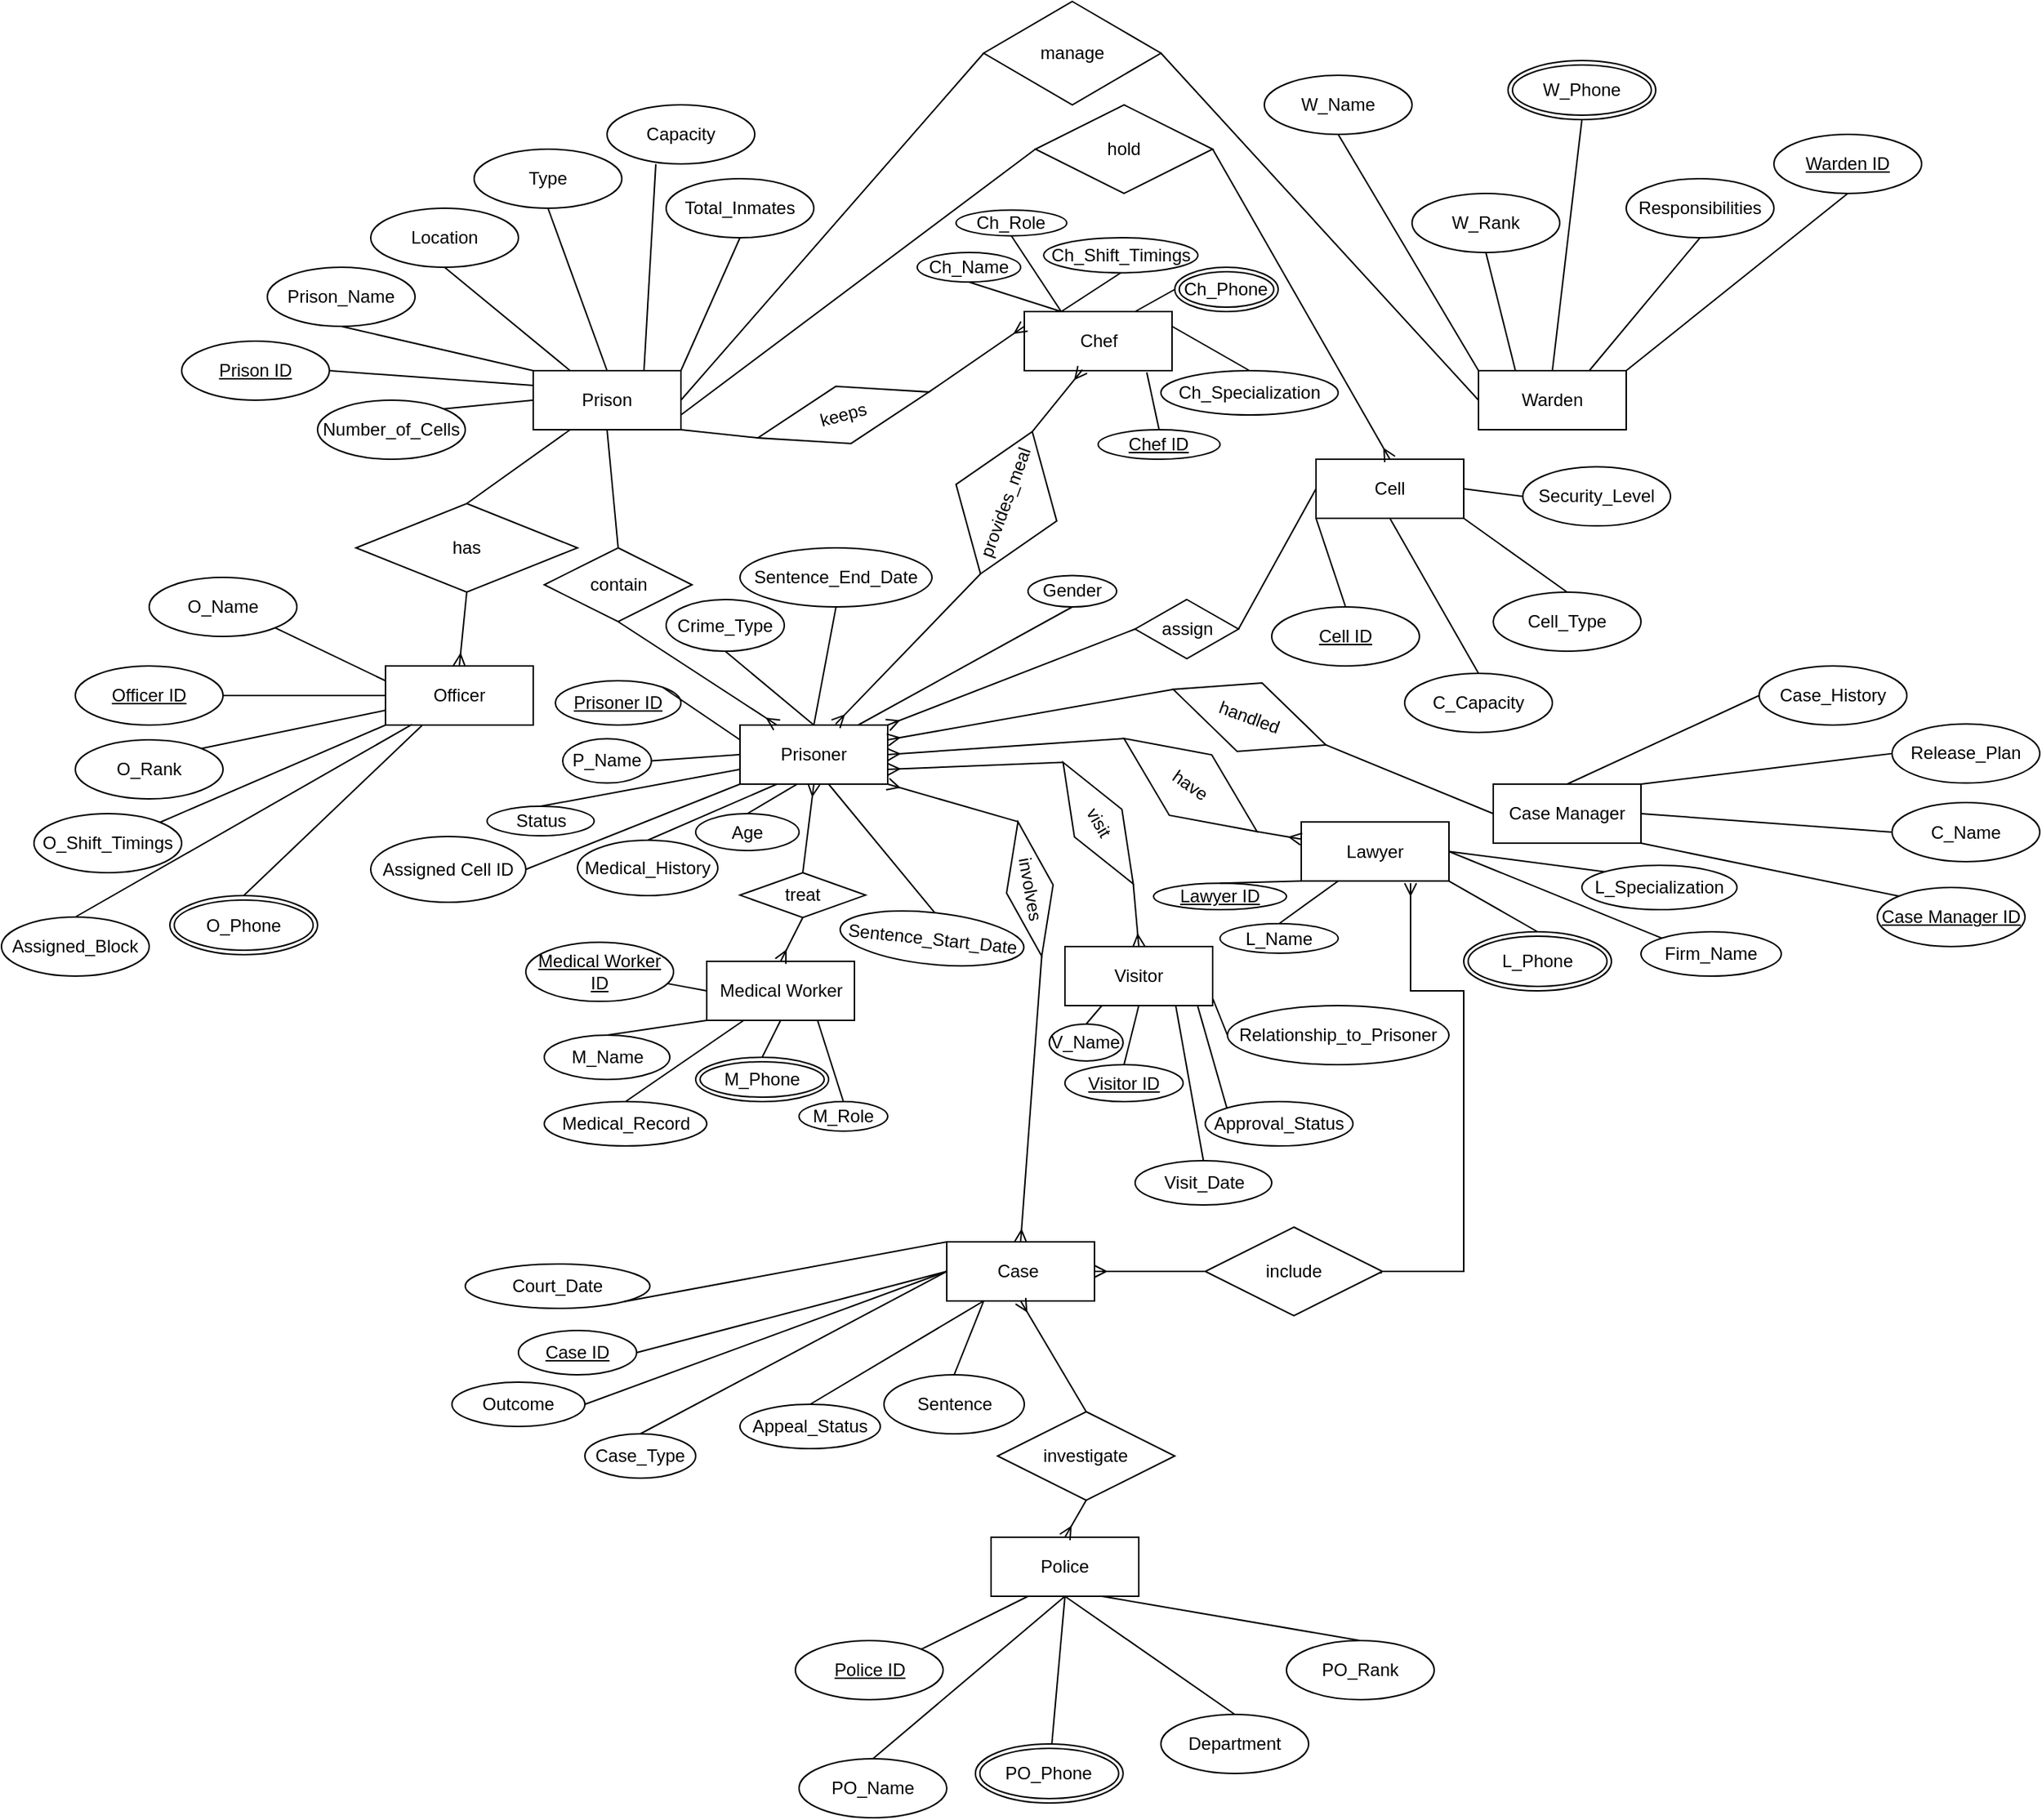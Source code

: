 <mxfile version="28.1.0">
  <diagram name="Page-1" id="h6vrUuEAPeyXAixK_5yC">
    <mxGraphModel dx="2151" dy="1845" grid="1" gridSize="10" guides="1" tooltips="1" connect="1" arrows="1" fold="1" page="1" pageScale="1" pageWidth="850" pageHeight="1100" math="0" shadow="0">
      <root>
        <mxCell id="0" />
        <mxCell id="1" parent="0" />
        <mxCell id="m4mPxKqUkQ5Nzj17A7rj-1" value="Prison" style="whiteSpace=wrap;html=1;align=center;" vertex="1" parent="1">
          <mxGeometry x="290" y="190" width="100" height="40" as="geometry" />
        </mxCell>
        <mxCell id="m4mPxKqUkQ5Nzj17A7rj-2" value="Warden" style="whiteSpace=wrap;html=1;align=center;" vertex="1" parent="1">
          <mxGeometry x="930" y="190" width="100" height="40" as="geometry" />
        </mxCell>
        <mxCell id="m4mPxKqUkQ5Nzj17A7rj-3" value="Officer" style="whiteSpace=wrap;html=1;align=center;" vertex="1" parent="1">
          <mxGeometry x="190" y="390" width="100" height="40" as="geometry" />
        </mxCell>
        <mxCell id="m4mPxKqUkQ5Nzj17A7rj-4" value="Prisoner" style="whiteSpace=wrap;html=1;align=center;" vertex="1" parent="1">
          <mxGeometry x="430" y="430" width="100" height="40" as="geometry" />
        </mxCell>
        <mxCell id="m4mPxKqUkQ5Nzj17A7rj-5" value="Cell" style="whiteSpace=wrap;html=1;align=center;" vertex="1" parent="1">
          <mxGeometry x="820" y="250" width="100" height="40" as="geometry" />
        </mxCell>
        <mxCell id="m4mPxKqUkQ5Nzj17A7rj-6" value="Case Manager" style="whiteSpace=wrap;html=1;align=center;" vertex="1" parent="1">
          <mxGeometry x="940" y="470" width="100" height="40" as="geometry" />
        </mxCell>
        <mxCell id="m4mPxKqUkQ5Nzj17A7rj-7" value="Lawyer" style="whiteSpace=wrap;html=1;align=center;" vertex="1" parent="1">
          <mxGeometry x="810" y="495.63" width="100" height="40" as="geometry" />
        </mxCell>
        <mxCell id="m4mPxKqUkQ5Nzj17A7rj-8" value="Medical Worker" style="whiteSpace=wrap;html=1;align=center;" vertex="1" parent="1">
          <mxGeometry x="407.5" y="590" width="100" height="40" as="geometry" />
        </mxCell>
        <mxCell id="m4mPxKqUkQ5Nzj17A7rj-9" value="Visitor" style="whiteSpace=wrap;html=1;align=center;" vertex="1" parent="1">
          <mxGeometry x="650" y="580" width="100" height="40" as="geometry" />
        </mxCell>
        <mxCell id="m4mPxKqUkQ5Nzj17A7rj-10" value="Case&amp;nbsp;" style="whiteSpace=wrap;html=1;align=center;" vertex="1" parent="1">
          <mxGeometry x="570" y="780" width="100" height="40" as="geometry" />
        </mxCell>
        <mxCell id="m4mPxKqUkQ5Nzj17A7rj-11" value="Police" style="whiteSpace=wrap;html=1;align=center;" vertex="1" parent="1">
          <mxGeometry x="600" y="980" width="100" height="40" as="geometry" />
        </mxCell>
        <mxCell id="m4mPxKqUkQ5Nzj17A7rj-14" value="Prison ID" style="ellipse;whiteSpace=wrap;html=1;align=center;fontStyle=4;" vertex="1" parent="1">
          <mxGeometry x="52" y="170" width="100" height="40" as="geometry" />
        </mxCell>
        <mxCell id="m4mPxKqUkQ5Nzj17A7rj-15" value="Prison_Name" style="ellipse;whiteSpace=wrap;html=1;align=center;" vertex="1" parent="1">
          <mxGeometry x="110" y="120" width="100" height="40" as="geometry" />
        </mxCell>
        <mxCell id="m4mPxKqUkQ5Nzj17A7rj-16" value="Capacity" style="ellipse;whiteSpace=wrap;html=1;align=center;" vertex="1" parent="1">
          <mxGeometry x="340" y="10" width="100" height="40" as="geometry" />
        </mxCell>
        <mxCell id="m4mPxKqUkQ5Nzj17A7rj-17" value="Type" style="ellipse;whiteSpace=wrap;html=1;align=center;" vertex="1" parent="1">
          <mxGeometry x="250" y="40" width="100" height="40" as="geometry" />
        </mxCell>
        <mxCell id="m4mPxKqUkQ5Nzj17A7rj-18" value="Location" style="ellipse;whiteSpace=wrap;html=1;align=center;" vertex="1" parent="1">
          <mxGeometry x="180" y="80" width="100" height="40" as="geometry" />
        </mxCell>
        <mxCell id="m4mPxKqUkQ5Nzj17A7rj-20" value="Number_of_Cells" style="ellipse;whiteSpace=wrap;html=1;align=center;" vertex="1" parent="1">
          <mxGeometry x="144" y="210" width="100" height="40" as="geometry" />
        </mxCell>
        <mxCell id="m4mPxKqUkQ5Nzj17A7rj-25" value="W_Name" style="ellipse;whiteSpace=wrap;html=1;align=center;" vertex="1" parent="1">
          <mxGeometry x="784.99" y="-10" width="100" height="40" as="geometry" />
        </mxCell>
        <mxCell id="m4mPxKqUkQ5Nzj17A7rj-26" value="W_Rank" style="ellipse;whiteSpace=wrap;html=1;align=center;" vertex="1" parent="1">
          <mxGeometry x="884.99" y="70" width="100" height="40" as="geometry" />
        </mxCell>
        <mxCell id="m4mPxKqUkQ5Nzj17A7rj-28" value="Responsibilities" style="ellipse;whiteSpace=wrap;html=1;align=center;" vertex="1" parent="1">
          <mxGeometry x="1030" y="60" width="100" height="40" as="geometry" />
        </mxCell>
        <mxCell id="m4mPxKqUkQ5Nzj17A7rj-29" value="Officer ID" style="ellipse;whiteSpace=wrap;html=1;align=center;fontStyle=4;" vertex="1" parent="1">
          <mxGeometry x="-20" y="390" width="100" height="40" as="geometry" />
        </mxCell>
        <mxCell id="m4mPxKqUkQ5Nzj17A7rj-30" value="O_Name" style="ellipse;whiteSpace=wrap;html=1;align=center;" vertex="1" parent="1">
          <mxGeometry x="30" y="330" width="100" height="40" as="geometry" />
        </mxCell>
        <mxCell id="m4mPxKqUkQ5Nzj17A7rj-33" value="O_Rank" style="ellipse;whiteSpace=wrap;html=1;align=center;" vertex="1" parent="1">
          <mxGeometry x="-20" y="440" width="100" height="40" as="geometry" />
        </mxCell>
        <mxCell id="m4mPxKqUkQ5Nzj17A7rj-34" value="O_Shift_Timings" style="ellipse;whiteSpace=wrap;html=1;align=center;" vertex="1" parent="1">
          <mxGeometry x="-48" y="490" width="100" height="40" as="geometry" />
        </mxCell>
        <mxCell id="m4mPxKqUkQ5Nzj17A7rj-35" value="Assigned_Block" style="ellipse;whiteSpace=wrap;html=1;align=center;" vertex="1" parent="1">
          <mxGeometry x="-70" y="560" width="100" height="40" as="geometry" />
        </mxCell>
        <mxCell id="m4mPxKqUkQ5Nzj17A7rj-38" value="Prisoner ID" style="ellipse;whiteSpace=wrap;html=1;align=center;fontStyle=4;" vertex="1" parent="1">
          <mxGeometry x="305" y="400" width="85" height="30" as="geometry" />
        </mxCell>
        <mxCell id="m4mPxKqUkQ5Nzj17A7rj-39" value="Age" style="ellipse;whiteSpace=wrap;html=1;align=center;" vertex="1" parent="1">
          <mxGeometry x="400" y="490" width="70" height="25" as="geometry" />
        </mxCell>
        <mxCell id="m4mPxKqUkQ5Nzj17A7rj-43" value="Gender" style="ellipse;whiteSpace=wrap;html=1;align=center;" vertex="1" parent="1">
          <mxGeometry x="625" y="328.75" width="60" height="21.25" as="geometry" />
        </mxCell>
        <mxCell id="m4mPxKqUkQ5Nzj17A7rj-49" value="Status" style="ellipse;whiteSpace=wrap;html=1;align=center;" vertex="1" parent="1">
          <mxGeometry x="258.75" y="485" width="72.5" height="20" as="geometry" />
        </mxCell>
        <mxCell id="m4mPxKqUkQ5Nzj17A7rj-50" value="Medical_History" style="ellipse;whiteSpace=wrap;html=1;align=center;" vertex="1" parent="1">
          <mxGeometry x="320" y="508" width="95" height="37.5" as="geometry" />
        </mxCell>
        <mxCell id="m4mPxKqUkQ5Nzj17A7rj-51" value="Cell ID" style="ellipse;whiteSpace=wrap;html=1;align=center;fontStyle=4;" vertex="1" parent="1">
          <mxGeometry x="790" y="350" width="100" height="40" as="geometry" />
        </mxCell>
        <mxCell id="m4mPxKqUkQ5Nzj17A7rj-53" value="C_Capacity" style="ellipse;whiteSpace=wrap;html=1;align=center;" vertex="1" parent="1">
          <mxGeometry x="880" y="395" width="100" height="40" as="geometry" />
        </mxCell>
        <mxCell id="m4mPxKqUkQ5Nzj17A7rj-54" value="Cell_Type" style="ellipse;whiteSpace=wrap;html=1;align=center;" vertex="1" parent="1">
          <mxGeometry x="940" y="340" width="100" height="40" as="geometry" />
        </mxCell>
        <mxCell id="m4mPxKqUkQ5Nzj17A7rj-55" value="Security_Level" style="ellipse;whiteSpace=wrap;html=1;align=center;" vertex="1" parent="1">
          <mxGeometry x="960" y="255.16" width="100" height="40" as="geometry" />
        </mxCell>
        <mxCell id="m4mPxKqUkQ5Nzj17A7rj-56" value="Case Manager ID" style="ellipse;whiteSpace=wrap;html=1;align=center;fontStyle=4;" vertex="1" parent="1">
          <mxGeometry x="1200" y="540" width="100" height="40" as="geometry" />
        </mxCell>
        <mxCell id="m4mPxKqUkQ5Nzj17A7rj-57" value="C_Name" style="ellipse;whiteSpace=wrap;html=1;align=center;" vertex="1" parent="1">
          <mxGeometry x="1210" y="482.5" width="100" height="40" as="geometry" />
        </mxCell>
        <mxCell id="m4mPxKqUkQ5Nzj17A7rj-58" value="Case_History" style="ellipse;whiteSpace=wrap;html=1;align=center;" vertex="1" parent="1">
          <mxGeometry x="1120" y="390" width="100" height="40" as="geometry" />
        </mxCell>
        <mxCell id="m4mPxKqUkQ5Nzj17A7rj-60" value="Release_Plan" style="ellipse;whiteSpace=wrap;html=1;align=center;" vertex="1" parent="1">
          <mxGeometry x="1210" y="429.31" width="100" height="40" as="geometry" />
        </mxCell>
        <mxCell id="m4mPxKqUkQ5Nzj17A7rj-62" value="Lawyer ID" style="ellipse;whiteSpace=wrap;html=1;align=center;fontStyle=4;" vertex="1" parent="1">
          <mxGeometry x="710" y="537.15" width="90" height="17.85" as="geometry" />
        </mxCell>
        <mxCell id="m4mPxKqUkQ5Nzj17A7rj-63" value="L_Name" style="ellipse;whiteSpace=wrap;html=1;align=center;" vertex="1" parent="1">
          <mxGeometry x="754.99" y="564.5" width="80" height="20" as="geometry" />
        </mxCell>
        <mxCell id="m4mPxKqUkQ5Nzj17A7rj-64" value="L_Specialization" style="ellipse;whiteSpace=wrap;html=1;align=center;" vertex="1" parent="1">
          <mxGeometry x="1000" y="525" width="104.99" height="30" as="geometry" />
        </mxCell>
        <mxCell id="m4mPxKqUkQ5Nzj17A7rj-65" value="Firm_Name" style="ellipse;whiteSpace=wrap;html=1;align=center;" vertex="1" parent="1">
          <mxGeometry x="1040" y="570" width="94.99" height="30" as="geometry" />
        </mxCell>
        <mxCell id="m4mPxKqUkQ5Nzj17A7rj-67" value="Medical Worker ID" style="ellipse;whiteSpace=wrap;html=1;align=center;fontStyle=4;" vertex="1" parent="1">
          <mxGeometry x="285" y="577.15" width="100" height="40" as="geometry" />
        </mxCell>
        <mxCell id="m4mPxKqUkQ5Nzj17A7rj-68" value="M_Name" style="ellipse;whiteSpace=wrap;html=1;align=center;" vertex="1" parent="1">
          <mxGeometry x="297.5" y="640" width="85" height="30" as="geometry" />
        </mxCell>
        <mxCell id="m4mPxKqUkQ5Nzj17A7rj-69" value="M_Role" style="ellipse;whiteSpace=wrap;html=1;align=center;" vertex="1" parent="1">
          <mxGeometry x="470" y="685" width="60" height="20" as="geometry" />
        </mxCell>
        <mxCell id="m4mPxKqUkQ5Nzj17A7rj-71" value="Medical_Record" style="ellipse;whiteSpace=wrap;html=1;align=center;" vertex="1" parent="1">
          <mxGeometry x="297.5" y="685" width="110" height="30" as="geometry" />
        </mxCell>
        <mxCell id="m4mPxKqUkQ5Nzj17A7rj-72" value="Visitor ID" style="ellipse;whiteSpace=wrap;html=1;align=center;fontStyle=4;" vertex="1" parent="1">
          <mxGeometry x="650" y="660" width="80" height="25" as="geometry" />
        </mxCell>
        <mxCell id="m4mPxKqUkQ5Nzj17A7rj-73" value="V_Name" style="ellipse;whiteSpace=wrap;html=1;align=center;" vertex="1" parent="1">
          <mxGeometry x="639.38" y="632.5" width="50" height="25" as="geometry" />
        </mxCell>
        <mxCell id="m4mPxKqUkQ5Nzj17A7rj-74" value="Relationship_to_Prisoner" style="ellipse;whiteSpace=wrap;html=1;align=center;" vertex="1" parent="1">
          <mxGeometry x="760" y="620" width="150" height="40" as="geometry" />
        </mxCell>
        <mxCell id="m4mPxKqUkQ5Nzj17A7rj-75" value="Visit_Date" style="ellipse;whiteSpace=wrap;html=1;align=center;" vertex="1" parent="1">
          <mxGeometry x="697.5" y="725" width="92.5" height="30" as="geometry" />
        </mxCell>
        <mxCell id="m4mPxKqUkQ5Nzj17A7rj-76" value="Approval_Status" style="ellipse;whiteSpace=wrap;html=1;align=center;" vertex="1" parent="1">
          <mxGeometry x="744.99" y="685" width="100" height="30" as="geometry" />
        </mxCell>
        <mxCell id="m4mPxKqUkQ5Nzj17A7rj-77" value="Police ID" style="ellipse;whiteSpace=wrap;html=1;align=center;fontStyle=4;" vertex="1" parent="1">
          <mxGeometry x="467.5" y="1050" width="100" height="40" as="geometry" />
        </mxCell>
        <mxCell id="m4mPxKqUkQ5Nzj17A7rj-78" value="PO_Name" style="ellipse;whiteSpace=wrap;html=1;align=center;" vertex="1" parent="1">
          <mxGeometry x="470" y="1130" width="100" height="40" as="geometry" />
        </mxCell>
        <mxCell id="m4mPxKqUkQ5Nzj17A7rj-79" value="PO_Rank" style="ellipse;whiteSpace=wrap;html=1;align=center;" vertex="1" parent="1">
          <mxGeometry x="800" y="1050" width="100" height="40" as="geometry" />
        </mxCell>
        <mxCell id="m4mPxKqUkQ5Nzj17A7rj-80" value="Department" style="ellipse;whiteSpace=wrap;html=1;align=center;" vertex="1" parent="1">
          <mxGeometry x="715" y="1100" width="100" height="40" as="geometry" />
        </mxCell>
        <mxCell id="m4mPxKqUkQ5Nzj17A7rj-82" value="Case ID" style="ellipse;whiteSpace=wrap;html=1;align=center;fontStyle=4;" vertex="1" parent="1">
          <mxGeometry x="280" y="840" width="80" height="30" as="geometry" />
        </mxCell>
        <mxCell id="m4mPxKqUkQ5Nzj17A7rj-83" value="Case_Type" style="ellipse;whiteSpace=wrap;html=1;align=center;" vertex="1" parent="1">
          <mxGeometry x="325" y="910" width="75" height="30" as="geometry" />
        </mxCell>
        <mxCell id="m4mPxKqUkQ5Nzj17A7rj-84" value="Court_Date" style="ellipse;whiteSpace=wrap;html=1;align=center;" vertex="1" parent="1">
          <mxGeometry x="244" y="795" width="125" height="30" as="geometry" />
        </mxCell>
        <mxCell id="m4mPxKqUkQ5Nzj17A7rj-86" value="Sentence" style="ellipse;whiteSpace=wrap;html=1;align=center;" vertex="1" parent="1">
          <mxGeometry x="527.5" y="870" width="95" height="40" as="geometry" />
        </mxCell>
        <mxCell id="m4mPxKqUkQ5Nzj17A7rj-87" value="Appeal_Status" style="ellipse;whiteSpace=wrap;html=1;align=center;" vertex="1" parent="1">
          <mxGeometry x="430" y="890" width="95" height="30" as="geometry" />
        </mxCell>
        <mxCell id="m4mPxKqUkQ5Nzj17A7rj-94" value="contain" style="shape=rhombus;perimeter=rhombusPerimeter;whiteSpace=wrap;html=1;align=center;" vertex="1" parent="1">
          <mxGeometry x="297.5" y="310" width="100" height="50" as="geometry" />
        </mxCell>
        <mxCell id="m4mPxKqUkQ5Nzj17A7rj-95" value="has" style="shape=rhombus;perimeter=rhombusPerimeter;whiteSpace=wrap;html=1;align=center;" vertex="1" parent="1">
          <mxGeometry x="170" y="280" width="150" height="60" as="geometry" />
        </mxCell>
        <mxCell id="m4mPxKqUkQ5Nzj17A7rj-96" value="manage" style="shape=rhombus;perimeter=rhombusPerimeter;whiteSpace=wrap;html=1;align=center;" vertex="1" parent="1">
          <mxGeometry x="595" y="-60" width="120" height="70" as="geometry" />
        </mxCell>
        <mxCell id="m4mPxKqUkQ5Nzj17A7rj-97" value="assign" style="shape=rhombus;perimeter=rhombusPerimeter;whiteSpace=wrap;html=1;align=center;direction=east;" vertex="1" parent="1">
          <mxGeometry x="697.5" y="345" width="70" height="40" as="geometry" />
        </mxCell>
        <mxCell id="m4mPxKqUkQ5Nzj17A7rj-98" value="hold" style="shape=rhombus;perimeter=rhombusPerimeter;whiteSpace=wrap;html=1;align=center;" vertex="1" parent="1">
          <mxGeometry x="630" y="10" width="120" height="60" as="geometry" />
        </mxCell>
        <mxCell id="m4mPxKqUkQ5Nzj17A7rj-99" value="handled" style="shape=rhombus;perimeter=rhombusPerimeter;whiteSpace=wrap;html=1;align=center;direction=east;rotation=20;" vertex="1" parent="1">
          <mxGeometry x="720" y="400.0" width="110.02" height="49.31" as="geometry" />
        </mxCell>
        <mxCell id="m4mPxKqUkQ5Nzj17A7rj-100" value="have" style="shape=rhombus;perimeter=rhombusPerimeter;whiteSpace=wrap;html=1;align=center;rotation=35;" vertex="1" parent="1">
          <mxGeometry x="680" y="445.63" width="110" height="50" as="geometry" />
        </mxCell>
        <mxCell id="m4mPxKqUkQ5Nzj17A7rj-101" value="treat" style="shape=rhombus;perimeter=rhombusPerimeter;whiteSpace=wrap;html=1;align=center;" vertex="1" parent="1">
          <mxGeometry x="430" y="530" width="85" height="30.35" as="geometry" />
        </mxCell>
        <mxCell id="m4mPxKqUkQ5Nzj17A7rj-103" value="visit" style="shape=rhombus;perimeter=rhombusPerimeter;whiteSpace=wrap;html=1;align=center;rotation=60;" vertex="1" parent="1">
          <mxGeometry x="625" y="477.85" width="95" height="37.15" as="geometry" />
        </mxCell>
        <mxCell id="m4mPxKqUkQ5Nzj17A7rj-104" value="involves" style="shape=rhombus;perimeter=rhombusPerimeter;whiteSpace=wrap;html=1;align=center;rotation=80;" vertex="1" parent="1">
          <mxGeometry x="579.99" y="525" width="92.5" height="32" as="geometry" />
        </mxCell>
        <mxCell id="m4mPxKqUkQ5Nzj17A7rj-105" value="investigate" style="shape=rhombus;perimeter=rhombusPerimeter;whiteSpace=wrap;html=1;align=center;" vertex="1" parent="1">
          <mxGeometry x="604.38" y="895" width="120" height="60" as="geometry" />
        </mxCell>
        <mxCell id="m4mPxKqUkQ5Nzj17A7rj-106" value="keeps" style="shape=rhombus;perimeter=rhombusPerimeter;whiteSpace=wrap;html=1;align=center;rotation=345;" vertex="1" parent="1">
          <mxGeometry x="440" y="200" width="120" height="40" as="geometry" />
        </mxCell>
        <mxCell id="m4mPxKqUkQ5Nzj17A7rj-108" value="include" style="shape=rhombus;perimeter=rhombusPerimeter;whiteSpace=wrap;html=1;align=center;" vertex="1" parent="1">
          <mxGeometry x="744.99" y="770" width="120" height="60" as="geometry" />
        </mxCell>
        <mxCell id="m4mPxKqUkQ5Nzj17A7rj-109" value="" style="endArrow=none;html=1;rounded=0;exitX=0.5;exitY=1;exitDx=0;exitDy=0;entryX=0;entryY=0;entryDx=0;entryDy=0;" edge="1" parent="1" source="m4mPxKqUkQ5Nzj17A7rj-15" target="m4mPxKqUkQ5Nzj17A7rj-1">
          <mxGeometry relative="1" as="geometry">
            <mxPoint x="421" y="180" as="sourcePoint" />
            <mxPoint x="581" y="180" as="targetPoint" />
          </mxGeometry>
        </mxCell>
        <mxCell id="m4mPxKqUkQ5Nzj17A7rj-110" value="" style="endArrow=none;html=1;rounded=0;exitX=1;exitY=0.5;exitDx=0;exitDy=0;entryX=0;entryY=0.25;entryDx=0;entryDy=0;" edge="1" parent="1" source="m4mPxKqUkQ5Nzj17A7rj-14" target="m4mPxKqUkQ5Nzj17A7rj-1">
          <mxGeometry relative="1" as="geometry">
            <mxPoint x="421" y="180" as="sourcePoint" />
            <mxPoint x="581" y="180" as="targetPoint" />
          </mxGeometry>
        </mxCell>
        <mxCell id="m4mPxKqUkQ5Nzj17A7rj-111" value="" style="endArrow=none;html=1;rounded=0;exitX=0.5;exitY=1;exitDx=0;exitDy=0;entryX=0.25;entryY=0;entryDx=0;entryDy=0;" edge="1" parent="1" source="m4mPxKqUkQ5Nzj17A7rj-18" target="m4mPxKqUkQ5Nzj17A7rj-1">
          <mxGeometry relative="1" as="geometry">
            <mxPoint x="421" y="180" as="sourcePoint" />
            <mxPoint x="581" y="180" as="targetPoint" />
          </mxGeometry>
        </mxCell>
        <mxCell id="m4mPxKqUkQ5Nzj17A7rj-112" value="" style="endArrow=none;html=1;rounded=0;exitX=0.5;exitY=1;exitDx=0;exitDy=0;entryX=0.5;entryY=0;entryDx=0;entryDy=0;" edge="1" parent="1" source="m4mPxKqUkQ5Nzj17A7rj-17" target="m4mPxKqUkQ5Nzj17A7rj-1">
          <mxGeometry relative="1" as="geometry">
            <mxPoint x="421" y="180" as="sourcePoint" />
            <mxPoint x="581" y="180" as="targetPoint" />
          </mxGeometry>
        </mxCell>
        <mxCell id="m4mPxKqUkQ5Nzj17A7rj-113" value="" style="endArrow=none;html=1;rounded=0;exitX=0.33;exitY=1.005;exitDx=0;exitDy=0;entryX=0.75;entryY=0;entryDx=0;entryDy=0;exitPerimeter=0;" edge="1" parent="1" source="m4mPxKqUkQ5Nzj17A7rj-16" target="m4mPxKqUkQ5Nzj17A7rj-1">
          <mxGeometry relative="1" as="geometry">
            <mxPoint x="421" y="180" as="sourcePoint" />
            <mxPoint x="362" y="203" as="targetPoint" />
          </mxGeometry>
        </mxCell>
        <mxCell id="m4mPxKqUkQ5Nzj17A7rj-115" value="" style="endArrow=none;html=1;rounded=0;exitX=1;exitY=0;exitDx=0;exitDy=0;entryX=0;entryY=0.5;entryDx=0;entryDy=0;" edge="1" parent="1" source="m4mPxKqUkQ5Nzj17A7rj-20" target="m4mPxKqUkQ5Nzj17A7rj-1">
          <mxGeometry relative="1" as="geometry">
            <mxPoint x="421" y="180" as="sourcePoint" />
            <mxPoint x="581" y="180" as="targetPoint" />
          </mxGeometry>
        </mxCell>
        <mxCell id="m4mPxKqUkQ5Nzj17A7rj-118" value="Total_Inmates" style="ellipse;whiteSpace=wrap;html=1;align=center;" vertex="1" parent="1">
          <mxGeometry x="380" y="60" width="100" height="40" as="geometry" />
        </mxCell>
        <mxCell id="m4mPxKqUkQ5Nzj17A7rj-119" value="" style="endArrow=none;html=1;rounded=0;exitX=1;exitY=0;exitDx=0;exitDy=0;entryX=0.5;entryY=1;entryDx=0;entryDy=0;" edge="1" parent="1" source="m4mPxKqUkQ5Nzj17A7rj-1" target="m4mPxKqUkQ5Nzj17A7rj-118">
          <mxGeometry relative="1" as="geometry">
            <mxPoint x="420" y="280" as="sourcePoint" />
            <mxPoint x="580" y="280" as="targetPoint" />
          </mxGeometry>
        </mxCell>
        <mxCell id="m4mPxKqUkQ5Nzj17A7rj-120" value="" style="endArrow=none;html=1;rounded=0;exitX=1;exitY=0.5;exitDx=0;exitDy=0;entryX=0;entryY=0.5;entryDx=0;entryDy=0;" edge="1" parent="1" source="m4mPxKqUkQ5Nzj17A7rj-140" target="m4mPxKqUkQ5Nzj17A7rj-4">
          <mxGeometry relative="1" as="geometry">
            <mxPoint x="452" y="577.5" as="sourcePoint" />
            <mxPoint x="952" y="527.5" as="targetPoint" />
          </mxGeometry>
        </mxCell>
        <mxCell id="m4mPxKqUkQ5Nzj17A7rj-121" value="" style="endArrow=none;html=1;rounded=0;entryX=0;entryY=0.25;entryDx=0;entryDy=0;exitX=1;exitY=0;exitDx=0;exitDy=0;" edge="1" parent="1" source="m4mPxKqUkQ5Nzj17A7rj-38" target="m4mPxKqUkQ5Nzj17A7rj-4">
          <mxGeometry relative="1" as="geometry">
            <mxPoint x="402" y="537.5" as="sourcePoint" />
            <mxPoint x="952" y="527.5" as="targetPoint" />
          </mxGeometry>
        </mxCell>
        <mxCell id="m4mPxKqUkQ5Nzj17A7rj-122" value="" style="endArrow=none;html=1;rounded=0;exitX=0.39;exitY=0.994;exitDx=0;exitDy=0;entryX=0.5;entryY=0;entryDx=0;entryDy=0;exitPerimeter=0;" edge="1" parent="1" source="m4mPxKqUkQ5Nzj17A7rj-4" target="m4mPxKqUkQ5Nzj17A7rj-39">
          <mxGeometry relative="1" as="geometry">
            <mxPoint x="792" y="527.5" as="sourcePoint" />
            <mxPoint x="442" y="487.5" as="targetPoint" />
          </mxGeometry>
        </mxCell>
        <mxCell id="m4mPxKqUkQ5Nzj17A7rj-123" value="" style="endArrow=none;html=1;rounded=0;exitX=0.5;exitY=1;exitDx=0;exitDy=0;" edge="1" parent="1" source="m4mPxKqUkQ5Nzj17A7rj-43">
          <mxGeometry relative="1" as="geometry">
            <mxPoint x="607" y="692.5" as="sourcePoint" />
            <mxPoint x="510" y="430" as="targetPoint" />
          </mxGeometry>
        </mxCell>
        <mxCell id="m4mPxKqUkQ5Nzj17A7rj-124" value="" style="endArrow=none;html=1;rounded=0;entryX=0.6;entryY=1;entryDx=0;entryDy=0;exitX=0.5;exitY=0;exitDx=0;exitDy=0;entryPerimeter=0;" edge="1" parent="1" source="m4mPxKqUkQ5Nzj17A7rj-302" target="m4mPxKqUkQ5Nzj17A7rj-4">
          <mxGeometry relative="1" as="geometry">
            <mxPoint x="414.5" y="387.1" as="sourcePoint" />
            <mxPoint x="380" y="593.73" as="targetPoint" />
          </mxGeometry>
        </mxCell>
        <mxCell id="m4mPxKqUkQ5Nzj17A7rj-125" value="" style="endArrow=none;html=1;rounded=0;entryX=0.5;entryY=1;entryDx=0;entryDy=0;exitX=0.5;exitY=0;exitDx=0;exitDy=0;" edge="1" parent="1" source="m4mPxKqUkQ5Nzj17A7rj-4" target="m4mPxKqUkQ5Nzj17A7rj-242">
          <mxGeometry relative="1" as="geometry">
            <mxPoint x="520" y="470" as="sourcePoint" />
            <mxPoint x="564.426" y="471.02" as="targetPoint" />
          </mxGeometry>
        </mxCell>
        <mxCell id="m4mPxKqUkQ5Nzj17A7rj-126" value="" style="endArrow=none;html=1;rounded=0;entryX=0.5;entryY=1;entryDx=0;entryDy=0;exitX=0.5;exitY=0;exitDx=0;exitDy=0;" edge="1" parent="1" source="m4mPxKqUkQ5Nzj17A7rj-4" target="m4mPxKqUkQ5Nzj17A7rj-247">
          <mxGeometry relative="1" as="geometry">
            <mxPoint x="510" y="470" as="sourcePoint" />
            <mxPoint x="580" y="522.5" as="targetPoint" />
            <Array as="points" />
          </mxGeometry>
        </mxCell>
        <mxCell id="m4mPxKqUkQ5Nzj17A7rj-127" value="" style="endArrow=none;html=1;rounded=0;exitX=0.5;exitY=0;exitDx=0;exitDy=0;entryX=0;entryY=0.75;entryDx=0;entryDy=0;" edge="1" parent="1" source="m4mPxKqUkQ5Nzj17A7rj-49" target="m4mPxKqUkQ5Nzj17A7rj-4">
          <mxGeometry relative="1" as="geometry">
            <mxPoint x="792" y="527.5" as="sourcePoint" />
            <mxPoint x="952" y="527.5" as="targetPoint" />
          </mxGeometry>
        </mxCell>
        <mxCell id="m4mPxKqUkQ5Nzj17A7rj-129" value="" style="endArrow=none;html=1;rounded=0;entryX=0;entryY=1;entryDx=0;entryDy=0;exitX=1;exitY=0.5;exitDx=0;exitDy=0;" edge="1" parent="1" source="m4mPxKqUkQ5Nzj17A7rj-236" target="m4mPxKqUkQ5Nzj17A7rj-4">
          <mxGeometry relative="1" as="geometry">
            <mxPoint x="250" y="540" as="sourcePoint" />
            <mxPoint x="952" y="527.5" as="targetPoint" />
          </mxGeometry>
        </mxCell>
        <mxCell id="m4mPxKqUkQ5Nzj17A7rj-131" value="" style="endArrow=none;html=1;rounded=0;exitX=0.5;exitY=0;exitDx=0;exitDy=0;entryX=0.25;entryY=1;entryDx=0;entryDy=0;" edge="1" parent="1" source="m4mPxKqUkQ5Nzj17A7rj-50" target="m4mPxKqUkQ5Nzj17A7rj-4">
          <mxGeometry relative="1" as="geometry">
            <mxPoint x="792" y="527.5" as="sourcePoint" />
            <mxPoint x="952" y="527.5" as="targetPoint" />
          </mxGeometry>
        </mxCell>
        <mxCell id="m4mPxKqUkQ5Nzj17A7rj-135" value="" style="endArrow=none;html=1;rounded=0;exitX=0.5;exitY=1;exitDx=0;exitDy=0;entryX=0;entryY=0;entryDx=0;entryDy=0;" edge="1" parent="1" source="m4mPxKqUkQ5Nzj17A7rj-25" target="m4mPxKqUkQ5Nzj17A7rj-2">
          <mxGeometry relative="1" as="geometry">
            <mxPoint x="570" y="310" as="sourcePoint" />
            <mxPoint x="730" y="310" as="targetPoint" />
          </mxGeometry>
        </mxCell>
        <mxCell id="m4mPxKqUkQ5Nzj17A7rj-136" value="" style="endArrow=none;html=1;rounded=0;exitX=0.5;exitY=1;exitDx=0;exitDy=0;entryX=0.25;entryY=0;entryDx=0;entryDy=0;" edge="1" parent="1" source="m4mPxKqUkQ5Nzj17A7rj-26" target="m4mPxKqUkQ5Nzj17A7rj-2">
          <mxGeometry relative="1" as="geometry">
            <mxPoint x="570" y="310" as="sourcePoint" />
            <mxPoint x="730" y="310" as="targetPoint" />
          </mxGeometry>
        </mxCell>
        <mxCell id="m4mPxKqUkQ5Nzj17A7rj-137" value="" style="endArrow=none;html=1;rounded=0;exitX=0.5;exitY=1;exitDx=0;exitDy=0;entryX=0.5;entryY=0;entryDx=0;entryDy=0;" edge="1" parent="1" source="m4mPxKqUkQ5Nzj17A7rj-324" target="m4mPxKqUkQ5Nzj17A7rj-2">
          <mxGeometry relative="1" as="geometry">
            <mxPoint x="1000" y="30" as="sourcePoint" />
            <mxPoint x="730" y="310" as="targetPoint" />
          </mxGeometry>
        </mxCell>
        <mxCell id="m4mPxKqUkQ5Nzj17A7rj-138" value="" style="endArrow=none;html=1;rounded=0;exitX=0.5;exitY=1;exitDx=0;exitDy=0;entryX=0.75;entryY=0;entryDx=0;entryDy=0;" edge="1" parent="1" source="m4mPxKqUkQ5Nzj17A7rj-28" target="m4mPxKqUkQ5Nzj17A7rj-2">
          <mxGeometry relative="1" as="geometry">
            <mxPoint x="570" y="310" as="sourcePoint" />
            <mxPoint x="730" y="310" as="targetPoint" />
          </mxGeometry>
        </mxCell>
        <mxCell id="m4mPxKqUkQ5Nzj17A7rj-140" value="P_Name" style="ellipse;whiteSpace=wrap;html=1;align=center;" vertex="1" parent="1">
          <mxGeometry x="310" y="439.31" width="60" height="30" as="geometry" />
        </mxCell>
        <mxCell id="m4mPxKqUkQ5Nzj17A7rj-143" value="" style="endArrow=none;html=1;rounded=0;exitX=1;exitY=0.5;exitDx=0;exitDy=0;entryX=0;entryY=0.5;entryDx=0;entryDy=0;" edge="1" parent="1" source="m4mPxKqUkQ5Nzj17A7rj-29" target="m4mPxKqUkQ5Nzj17A7rj-3">
          <mxGeometry relative="1" as="geometry">
            <mxPoint x="245" y="440" as="sourcePoint" />
            <mxPoint x="275" y="560" as="targetPoint" />
          </mxGeometry>
        </mxCell>
        <mxCell id="m4mPxKqUkQ5Nzj17A7rj-144" value="" style="endArrow=none;html=1;rounded=0;exitX=1;exitY=1;exitDx=0;exitDy=0;entryX=0;entryY=0.25;entryDx=0;entryDy=0;" edge="1" parent="1" source="m4mPxKqUkQ5Nzj17A7rj-30" target="m4mPxKqUkQ5Nzj17A7rj-3">
          <mxGeometry relative="1" as="geometry">
            <mxPoint x="115" y="560" as="sourcePoint" />
            <mxPoint x="275" y="560" as="targetPoint" />
          </mxGeometry>
        </mxCell>
        <mxCell id="m4mPxKqUkQ5Nzj17A7rj-145" value="" style="endArrow=none;html=1;rounded=0;exitX=1;exitY=0;exitDx=0;exitDy=0;entryX=0;entryY=0.75;entryDx=0;entryDy=0;" edge="1" parent="1" source="m4mPxKqUkQ5Nzj17A7rj-33" target="m4mPxKqUkQ5Nzj17A7rj-3">
          <mxGeometry relative="1" as="geometry">
            <mxPoint x="115" y="560" as="sourcePoint" />
            <mxPoint x="275" y="560" as="targetPoint" />
          </mxGeometry>
        </mxCell>
        <mxCell id="m4mPxKqUkQ5Nzj17A7rj-146" value="" style="endArrow=none;html=1;rounded=0;exitX=1;exitY=0;exitDx=0;exitDy=0;entryX=0;entryY=1;entryDx=0;entryDy=0;" edge="1" parent="1" source="m4mPxKqUkQ5Nzj17A7rj-34" target="m4mPxKqUkQ5Nzj17A7rj-3">
          <mxGeometry relative="1" as="geometry">
            <mxPoint x="115" y="560" as="sourcePoint" />
            <mxPoint x="275" y="560" as="targetPoint" />
          </mxGeometry>
        </mxCell>
        <mxCell id="m4mPxKqUkQ5Nzj17A7rj-147" value="" style="endArrow=none;html=1;rounded=0;exitX=0.5;exitY=0;exitDx=0;exitDy=0;entryX=0.18;entryY=0.989;entryDx=0;entryDy=0;entryPerimeter=0;" edge="1" parent="1" source="m4mPxKqUkQ5Nzj17A7rj-35" target="m4mPxKqUkQ5Nzj17A7rj-3">
          <mxGeometry relative="1" as="geometry">
            <mxPoint x="115" y="560" as="sourcePoint" />
            <mxPoint x="275" y="560" as="targetPoint" />
          </mxGeometry>
        </mxCell>
        <mxCell id="m4mPxKqUkQ5Nzj17A7rj-148" value="" style="endArrow=none;html=1;rounded=0;entryX=0.5;entryY=0;entryDx=0;entryDy=0;exitX=0.25;exitY=1;exitDx=0;exitDy=0;" edge="1" parent="1" source="m4mPxKqUkQ5Nzj17A7rj-3" target="m4mPxKqUkQ5Nzj17A7rj-328">
          <mxGeometry relative="1" as="geometry">
            <mxPoint x="115" y="560" as="sourcePoint" />
            <mxPoint x="80" y="542.15" as="targetPoint" />
          </mxGeometry>
        </mxCell>
        <mxCell id="m4mPxKqUkQ5Nzj17A7rj-152" value="" style="endArrow=none;html=1;rounded=0;exitX=0.5;exitY=1;exitDx=0;exitDy=0;entryX=0.5;entryY=0;entryDx=0;entryDy=0;" edge="1" parent="1" source="m4mPxKqUkQ5Nzj17A7rj-5" target="m4mPxKqUkQ5Nzj17A7rj-53">
          <mxGeometry relative="1" as="geometry">
            <mxPoint x="960" y="380" as="sourcePoint" />
            <mxPoint x="1120" y="380" as="targetPoint" />
          </mxGeometry>
        </mxCell>
        <mxCell id="m4mPxKqUkQ5Nzj17A7rj-153" value="" style="endArrow=none;html=1;rounded=0;exitX=1;exitY=1;exitDx=0;exitDy=0;entryX=0.5;entryY=0;entryDx=0;entryDy=0;" edge="1" parent="1" source="m4mPxKqUkQ5Nzj17A7rj-5" target="m4mPxKqUkQ5Nzj17A7rj-54">
          <mxGeometry relative="1" as="geometry">
            <mxPoint x="960" y="380" as="sourcePoint" />
            <mxPoint x="1120" y="380" as="targetPoint" />
          </mxGeometry>
        </mxCell>
        <mxCell id="m4mPxKqUkQ5Nzj17A7rj-154" value="" style="endArrow=none;html=1;rounded=0;exitX=1;exitY=0.5;exitDx=0;exitDy=0;entryX=0;entryY=0.5;entryDx=0;entryDy=0;" edge="1" parent="1" source="m4mPxKqUkQ5Nzj17A7rj-5" target="m4mPxKqUkQ5Nzj17A7rj-55">
          <mxGeometry relative="1" as="geometry">
            <mxPoint x="960" y="380" as="sourcePoint" />
            <mxPoint x="1120" y="380" as="targetPoint" />
          </mxGeometry>
        </mxCell>
        <mxCell id="m4mPxKqUkQ5Nzj17A7rj-155" value="" style="endArrow=none;html=1;rounded=0;entryX=1;entryY=1;entryDx=0;entryDy=0;exitX=0;exitY=0;exitDx=0;exitDy=0;" edge="1" parent="1" source="m4mPxKqUkQ5Nzj17A7rj-56" target="m4mPxKqUkQ5Nzj17A7rj-6">
          <mxGeometry relative="1" as="geometry">
            <mxPoint x="850" y="820" as="sourcePoint" />
            <mxPoint x="1150" y="725" as="targetPoint" />
          </mxGeometry>
        </mxCell>
        <mxCell id="m4mPxKqUkQ5Nzj17A7rj-156" value="" style="endArrow=none;html=1;rounded=0;exitX=0;exitY=0.5;exitDx=0;exitDy=0;entryX=1;entryY=0.5;entryDx=0;entryDy=0;" edge="1" parent="1" source="m4mPxKqUkQ5Nzj17A7rj-57" target="m4mPxKqUkQ5Nzj17A7rj-6">
          <mxGeometry relative="1" as="geometry">
            <mxPoint x="880" y="725" as="sourcePoint" />
            <mxPoint x="1040" y="725" as="targetPoint" />
          </mxGeometry>
        </mxCell>
        <mxCell id="m4mPxKqUkQ5Nzj17A7rj-157" value="" style="endArrow=none;html=1;rounded=0;exitX=1;exitY=0;exitDx=0;exitDy=0;entryX=0;entryY=0.5;entryDx=0;entryDy=0;" edge="1" parent="1" source="m4mPxKqUkQ5Nzj17A7rj-6" target="m4mPxKqUkQ5Nzj17A7rj-60">
          <mxGeometry relative="1" as="geometry">
            <mxPoint x="880" y="515" as="sourcePoint" />
            <mxPoint x="1040" y="515" as="targetPoint" />
          </mxGeometry>
        </mxCell>
        <mxCell id="m4mPxKqUkQ5Nzj17A7rj-158" value="" style="endArrow=none;html=1;rounded=0;exitX=0.5;exitY=0;exitDx=0;exitDy=0;entryX=0;entryY=0.5;entryDx=0;entryDy=0;" edge="1" parent="1" source="m4mPxKqUkQ5Nzj17A7rj-6" target="m4mPxKqUkQ5Nzj17A7rj-58">
          <mxGeometry relative="1" as="geometry">
            <mxPoint x="1000" y="615" as="sourcePoint" />
            <mxPoint x="1160" y="615" as="targetPoint" />
          </mxGeometry>
        </mxCell>
        <mxCell id="m4mPxKqUkQ5Nzj17A7rj-159" value="" style="endArrow=none;html=1;rounded=0;exitX=0.5;exitY=0;exitDx=0;exitDy=0;entryX=0;entryY=1;entryDx=0;entryDy=0;" edge="1" parent="1" source="m4mPxKqUkQ5Nzj17A7rj-62" target="m4mPxKqUkQ5Nzj17A7rj-7">
          <mxGeometry relative="1" as="geometry">
            <mxPoint x="420" y="880" as="sourcePoint" />
            <mxPoint x="580" y="880" as="targetPoint" />
          </mxGeometry>
        </mxCell>
        <mxCell id="m4mPxKqUkQ5Nzj17A7rj-160" value="" style="endArrow=none;html=1;rounded=0;exitX=0.25;exitY=1;exitDx=0;exitDy=0;entryX=0.5;entryY=0;entryDx=0;entryDy=0;" edge="1" parent="1" source="m4mPxKqUkQ5Nzj17A7rj-7" target="m4mPxKqUkQ5Nzj17A7rj-63">
          <mxGeometry relative="1" as="geometry">
            <mxPoint x="420" y="880" as="sourcePoint" />
            <mxPoint x="580" y="880" as="targetPoint" />
          </mxGeometry>
        </mxCell>
        <mxCell id="m4mPxKqUkQ5Nzj17A7rj-161" value="" style="endArrow=none;html=1;rounded=0;exitX=1;exitY=1;exitDx=0;exitDy=0;entryX=0.5;entryY=0;entryDx=0;entryDy=0;" edge="1" parent="1" source="m4mPxKqUkQ5Nzj17A7rj-7" target="m4mPxKqUkQ5Nzj17A7rj-325">
          <mxGeometry relative="1" as="geometry">
            <mxPoint x="420" y="880" as="sourcePoint" />
            <mxPoint x="961.697" y="566.058" as="targetPoint" />
          </mxGeometry>
        </mxCell>
        <mxCell id="m4mPxKqUkQ5Nzj17A7rj-162" value="" style="endArrow=none;html=1;rounded=0;exitX=0;exitY=0;exitDx=0;exitDy=0;entryX=1;entryY=0.5;entryDx=0;entryDy=0;" edge="1" parent="1" source="m4mPxKqUkQ5Nzj17A7rj-65" target="m4mPxKqUkQ5Nzj17A7rj-7">
          <mxGeometry relative="1" as="geometry">
            <mxPoint x="420" y="880" as="sourcePoint" />
            <mxPoint x="870" y="568" as="targetPoint" />
          </mxGeometry>
        </mxCell>
        <mxCell id="m4mPxKqUkQ5Nzj17A7rj-163" value="" style="endArrow=none;html=1;rounded=0;exitX=0;exitY=0;exitDx=0;exitDy=0;entryX=1;entryY=0.5;entryDx=0;entryDy=0;" edge="1" parent="1" source="m4mPxKqUkQ5Nzj17A7rj-64" target="m4mPxKqUkQ5Nzj17A7rj-7">
          <mxGeometry relative="1" as="geometry">
            <mxPoint x="420" y="880" as="sourcePoint" />
            <mxPoint x="580" y="880" as="targetPoint" />
          </mxGeometry>
        </mxCell>
        <mxCell id="m4mPxKqUkQ5Nzj17A7rj-171" value="" style="endArrow=none;html=1;rounded=0;entryX=0;entryY=0.5;entryDx=0;entryDy=0;" edge="1" parent="1" source="m4mPxKqUkQ5Nzj17A7rj-67" target="m4mPxKqUkQ5Nzj17A7rj-8">
          <mxGeometry relative="1" as="geometry">
            <mxPoint x="445" y="630" as="sourcePoint" />
            <mxPoint x="605" y="630" as="targetPoint" />
          </mxGeometry>
        </mxCell>
        <mxCell id="m4mPxKqUkQ5Nzj17A7rj-172" value="" style="endArrow=none;html=1;rounded=0;exitX=0.5;exitY=0;exitDx=0;exitDy=0;entryX=0;entryY=1;entryDx=0;entryDy=0;" edge="1" parent="1" source="m4mPxKqUkQ5Nzj17A7rj-68" target="m4mPxKqUkQ5Nzj17A7rj-8">
          <mxGeometry relative="1" as="geometry">
            <mxPoint x="445" y="630" as="sourcePoint" />
            <mxPoint x="605" y="630" as="targetPoint" />
          </mxGeometry>
        </mxCell>
        <mxCell id="m4mPxKqUkQ5Nzj17A7rj-173" value="" style="endArrow=none;html=1;rounded=0;exitX=0.5;exitY=0;exitDx=0;exitDy=0;entryX=0.25;entryY=1;entryDx=0;entryDy=0;" edge="1" parent="1" source="m4mPxKqUkQ5Nzj17A7rj-71" target="m4mPxKqUkQ5Nzj17A7rj-8">
          <mxGeometry relative="1" as="geometry">
            <mxPoint x="445" y="630" as="sourcePoint" />
            <mxPoint x="605" y="630" as="targetPoint" />
          </mxGeometry>
        </mxCell>
        <mxCell id="m4mPxKqUkQ5Nzj17A7rj-174" value="" style="endArrow=none;html=1;rounded=0;exitX=0.5;exitY=1;exitDx=0;exitDy=0;entryX=0.5;entryY=0;entryDx=0;entryDy=0;" edge="1" parent="1" source="m4mPxKqUkQ5Nzj17A7rj-8" target="m4mPxKqUkQ5Nzj17A7rj-327">
          <mxGeometry relative="1" as="geometry">
            <mxPoint x="445" y="630" as="sourcePoint" />
            <mxPoint x="427.5" y="657.5" as="targetPoint" />
          </mxGeometry>
        </mxCell>
        <mxCell id="m4mPxKqUkQ5Nzj17A7rj-176" value="" style="endArrow=none;html=1;rounded=0;exitX=0.5;exitY=0;exitDx=0;exitDy=0;entryX=0.25;entryY=1;entryDx=0;entryDy=0;" edge="1" parent="1" source="m4mPxKqUkQ5Nzj17A7rj-73" target="m4mPxKqUkQ5Nzj17A7rj-9">
          <mxGeometry relative="1" as="geometry">
            <mxPoint x="910" y="595" as="sourcePoint" />
            <mxPoint x="1070" y="595" as="targetPoint" />
          </mxGeometry>
        </mxCell>
        <mxCell id="m4mPxKqUkQ5Nzj17A7rj-178" value="" style="endArrow=none;html=1;rounded=0;exitX=0.75;exitY=1;exitDx=0;exitDy=0;entryX=0.5;entryY=0;entryDx=0;entryDy=0;" edge="1" parent="1" source="m4mPxKqUkQ5Nzj17A7rj-9" target="m4mPxKqUkQ5Nzj17A7rj-75">
          <mxGeometry relative="1" as="geometry">
            <mxPoint x="910" y="595" as="sourcePoint" />
            <mxPoint x="1070" y="595" as="targetPoint" />
          </mxGeometry>
        </mxCell>
        <mxCell id="m4mPxKqUkQ5Nzj17A7rj-179" value="" style="endArrow=none;html=1;rounded=0;exitX=0.897;exitY=0.992;exitDx=0;exitDy=0;entryX=0;entryY=0;entryDx=0;entryDy=0;exitPerimeter=0;" edge="1" parent="1" source="m4mPxKqUkQ5Nzj17A7rj-9" target="m4mPxKqUkQ5Nzj17A7rj-76">
          <mxGeometry relative="1" as="geometry">
            <mxPoint x="910" y="595" as="sourcePoint" />
            <mxPoint x="1070" y="595" as="targetPoint" />
          </mxGeometry>
        </mxCell>
        <mxCell id="m4mPxKqUkQ5Nzj17A7rj-180" value="" style="endArrow=none;html=1;rounded=0;exitX=1;exitY=0.875;exitDx=0;exitDy=0;entryX=0;entryY=0.5;entryDx=0;entryDy=0;exitPerimeter=0;" edge="1" parent="1" source="m4mPxKqUkQ5Nzj17A7rj-9" target="m4mPxKqUkQ5Nzj17A7rj-74">
          <mxGeometry relative="1" as="geometry">
            <mxPoint x="770" y="675" as="sourcePoint" />
            <mxPoint x="930" y="675" as="targetPoint" />
          </mxGeometry>
        </mxCell>
        <mxCell id="m4mPxKqUkQ5Nzj17A7rj-181" value="" style="endArrow=none;html=1;rounded=0;exitX=1;exitY=0;exitDx=0;exitDy=0;entryX=0.25;entryY=1;entryDx=0;entryDy=0;" edge="1" parent="1" source="m4mPxKqUkQ5Nzj17A7rj-77" target="m4mPxKqUkQ5Nzj17A7rj-11">
          <mxGeometry relative="1" as="geometry">
            <mxPoint x="432.5" y="1020" as="sourcePoint" />
            <mxPoint x="592.5" y="1020" as="targetPoint" />
          </mxGeometry>
        </mxCell>
        <mxCell id="m4mPxKqUkQ5Nzj17A7rj-183" value="" style="endArrow=none;html=1;rounded=0;exitX=0.5;exitY=0;exitDx=0;exitDy=0;entryX=0.5;entryY=1;entryDx=0;entryDy=0;" edge="1" parent="1" source="m4mPxKqUkQ5Nzj17A7rj-78" target="m4mPxKqUkQ5Nzj17A7rj-11">
          <mxGeometry relative="1" as="geometry">
            <mxPoint x="432.5" y="1020" as="sourcePoint" />
            <mxPoint x="592.5" y="1020" as="targetPoint" />
          </mxGeometry>
        </mxCell>
        <mxCell id="m4mPxKqUkQ5Nzj17A7rj-184" value="" style="endArrow=none;html=1;rounded=0;exitX=0.5;exitY=1;exitDx=0;exitDy=0;" edge="1" parent="1" source="m4mPxKqUkQ5Nzj17A7rj-11" target="m4mPxKqUkQ5Nzj17A7rj-326">
          <mxGeometry relative="1" as="geometry">
            <mxPoint x="432.5" y="1020" as="sourcePoint" />
            <mxPoint x="635" y="1110" as="targetPoint" />
          </mxGeometry>
        </mxCell>
        <mxCell id="m4mPxKqUkQ5Nzj17A7rj-186" value="" style="endArrow=none;html=1;rounded=0;exitX=0.5;exitY=0;exitDx=0;exitDy=0;entryX=0.5;entryY=1;entryDx=0;entryDy=0;" edge="1" parent="1" source="m4mPxKqUkQ5Nzj17A7rj-80" target="m4mPxKqUkQ5Nzj17A7rj-11">
          <mxGeometry relative="1" as="geometry">
            <mxPoint x="432.5" y="1020" as="sourcePoint" />
            <mxPoint x="477.5" y="1020" as="targetPoint" />
          </mxGeometry>
        </mxCell>
        <mxCell id="m4mPxKqUkQ5Nzj17A7rj-187" value="" style="endArrow=none;html=1;rounded=0;exitX=0.5;exitY=0;exitDx=0;exitDy=0;entryX=0.75;entryY=1;entryDx=0;entryDy=0;" edge="1" parent="1" source="m4mPxKqUkQ5Nzj17A7rj-79" target="m4mPxKqUkQ5Nzj17A7rj-11">
          <mxGeometry relative="1" as="geometry">
            <mxPoint x="432.5" y="1020" as="sourcePoint" />
            <mxPoint x="592.5" y="1020" as="targetPoint" />
          </mxGeometry>
        </mxCell>
        <mxCell id="m4mPxKqUkQ5Nzj17A7rj-188" value="" style="endArrow=none;html=1;rounded=0;exitX=1;exitY=0.5;exitDx=0;exitDy=0;entryX=0;entryY=0.5;entryDx=0;entryDy=0;" edge="1" parent="1" source="m4mPxKqUkQ5Nzj17A7rj-82" target="m4mPxKqUkQ5Nzj17A7rj-10">
          <mxGeometry relative="1" as="geometry">
            <mxPoint x="562.5" y="785" as="sourcePoint" />
            <mxPoint x="722.5" y="785" as="targetPoint" />
          </mxGeometry>
        </mxCell>
        <mxCell id="m4mPxKqUkQ5Nzj17A7rj-189" value="" style="endArrow=none;html=1;rounded=0;exitX=0.5;exitY=0;exitDx=0;exitDy=0;entryX=0;entryY=0.5;entryDx=0;entryDy=0;" edge="1" parent="1" source="m4mPxKqUkQ5Nzj17A7rj-83" target="m4mPxKqUkQ5Nzj17A7rj-10">
          <mxGeometry relative="1" as="geometry">
            <mxPoint x="562.5" y="785" as="sourcePoint" />
            <mxPoint x="722.5" y="785" as="targetPoint" />
          </mxGeometry>
        </mxCell>
        <mxCell id="m4mPxKqUkQ5Nzj17A7rj-190" value="" style="endArrow=none;html=1;rounded=0;exitX=0.5;exitY=0;exitDx=0;exitDy=0;entryX=0.25;entryY=1;entryDx=0;entryDy=0;" edge="1" parent="1" source="m4mPxKqUkQ5Nzj17A7rj-87" target="m4mPxKqUkQ5Nzj17A7rj-10">
          <mxGeometry relative="1" as="geometry">
            <mxPoint x="562.5" y="785" as="sourcePoint" />
            <mxPoint x="722.5" y="785" as="targetPoint" />
          </mxGeometry>
        </mxCell>
        <mxCell id="m4mPxKqUkQ5Nzj17A7rj-191" value="" style="endArrow=none;html=1;rounded=0;exitX=0.5;exitY=0;exitDx=0;exitDy=0;entryX=0.25;entryY=1;entryDx=0;entryDy=0;" edge="1" parent="1" source="m4mPxKqUkQ5Nzj17A7rj-86" target="m4mPxKqUkQ5Nzj17A7rj-10">
          <mxGeometry relative="1" as="geometry">
            <mxPoint x="562.5" y="785" as="sourcePoint" />
            <mxPoint x="440" y="860" as="targetPoint" />
          </mxGeometry>
        </mxCell>
        <mxCell id="m4mPxKqUkQ5Nzj17A7rj-192" value="" style="endArrow=none;html=1;rounded=0;exitX=0;exitY=0.5;exitDx=0;exitDy=0;entryX=1;entryY=0.5;entryDx=0;entryDy=0;" edge="1" parent="1" source="m4mPxKqUkQ5Nzj17A7rj-10" target="m4mPxKqUkQ5Nzj17A7rj-257">
          <mxGeometry relative="1" as="geometry">
            <mxPoint x="562.5" y="785" as="sourcePoint" />
            <mxPoint x="289" y="935" as="targetPoint" />
          </mxGeometry>
        </mxCell>
        <mxCell id="m4mPxKqUkQ5Nzj17A7rj-193" value="" style="endArrow=none;html=1;rounded=0;exitX=0;exitY=0;exitDx=0;exitDy=0;entryX=1;entryY=1;entryDx=0;entryDy=0;" edge="1" parent="1" source="m4mPxKqUkQ5Nzj17A7rj-10" target="m4mPxKqUkQ5Nzj17A7rj-84">
          <mxGeometry relative="1" as="geometry">
            <mxPoint x="562.5" y="785" as="sourcePoint" />
            <mxPoint x="722.5" y="785" as="targetPoint" />
          </mxGeometry>
        </mxCell>
        <mxCell id="m4mPxKqUkQ5Nzj17A7rj-195" value="Warden ID" style="ellipse;whiteSpace=wrap;html=1;align=center;fontStyle=4;" vertex="1" parent="1">
          <mxGeometry x="1130" y="30" width="100" height="40" as="geometry" />
        </mxCell>
        <mxCell id="m4mPxKqUkQ5Nzj17A7rj-196" value="" style="endArrow=none;html=1;rounded=0;exitX=0.5;exitY=1;exitDx=0;exitDy=0;entryX=1;entryY=0;entryDx=0;entryDy=0;" edge="1" parent="1" source="m4mPxKqUkQ5Nzj17A7rj-195" target="m4mPxKqUkQ5Nzj17A7rj-2">
          <mxGeometry relative="1" as="geometry">
            <mxPoint x="760" y="250" as="sourcePoint" />
            <mxPoint x="920" y="250" as="targetPoint" />
          </mxGeometry>
        </mxCell>
        <mxCell id="m4mPxKqUkQ5Nzj17A7rj-197" value="" style="endArrow=none;html=1;rounded=0;exitX=1;exitY=0.5;exitDx=0;exitDy=0;entryX=0;entryY=0.5;entryDx=0;entryDy=0;" edge="1" parent="1" source="m4mPxKqUkQ5Nzj17A7rj-1" target="m4mPxKqUkQ5Nzj17A7rj-96">
          <mxGeometry relative="1" as="geometry">
            <mxPoint x="630" y="190" as="sourcePoint" />
            <mxPoint x="790" y="190" as="targetPoint" />
          </mxGeometry>
        </mxCell>
        <mxCell id="m4mPxKqUkQ5Nzj17A7rj-198" value="" style="endArrow=none;html=1;rounded=0;exitX=1;exitY=0.5;exitDx=0;exitDy=0;entryX=0;entryY=0.5;entryDx=0;entryDy=0;" edge="1" parent="1" source="m4mPxKqUkQ5Nzj17A7rj-96" target="m4mPxKqUkQ5Nzj17A7rj-2">
          <mxGeometry relative="1" as="geometry">
            <mxPoint x="630" y="190" as="sourcePoint" />
            <mxPoint x="790" y="190" as="targetPoint" />
          </mxGeometry>
        </mxCell>
        <mxCell id="m4mPxKqUkQ5Nzj17A7rj-201" value="" style="endArrow=none;html=1;rounded=0;exitX=0.25;exitY=1;exitDx=0;exitDy=0;entryX=0.5;entryY=0;entryDx=0;entryDy=0;" edge="1" parent="1" source="m4mPxKqUkQ5Nzj17A7rj-1" target="m4mPxKqUkQ5Nzj17A7rj-95">
          <mxGeometry relative="1" as="geometry">
            <mxPoint x="450" y="460" as="sourcePoint" />
            <mxPoint x="610" y="460" as="targetPoint" />
          </mxGeometry>
        </mxCell>
        <mxCell id="m4mPxKqUkQ5Nzj17A7rj-207" value="" style="endArrow=none;html=1;rounded=0;exitX=0.5;exitY=1;exitDx=0;exitDy=0;entryX=0.5;entryY=0;entryDx=0;entryDy=0;" edge="1" parent="1" source="m4mPxKqUkQ5Nzj17A7rj-1" target="m4mPxKqUkQ5Nzj17A7rj-94">
          <mxGeometry relative="1" as="geometry">
            <mxPoint x="260" y="450" as="sourcePoint" />
            <mxPoint x="420" y="450" as="targetPoint" />
          </mxGeometry>
        </mxCell>
        <mxCell id="m4mPxKqUkQ5Nzj17A7rj-209" style="edgeStyle=orthogonalEdgeStyle;rounded=0;orthogonalLoop=1;jettySize=auto;html=1;exitX=0.5;exitY=1;exitDx=0;exitDy=0;" edge="1" parent="1">
          <mxGeometry relative="1" as="geometry">
            <mxPoint x="262.5" y="579.65" as="sourcePoint" />
            <mxPoint x="262.5" y="579.65" as="targetPoint" />
          </mxGeometry>
        </mxCell>
        <mxCell id="m4mPxKqUkQ5Nzj17A7rj-210" value="" style="endArrow=none;html=1;rounded=0;exitX=0;exitY=1;exitDx=0;exitDy=0;entryX=0.5;entryY=0;entryDx=0;entryDy=0;" edge="1" parent="1" source="m4mPxKqUkQ5Nzj17A7rj-5" target="m4mPxKqUkQ5Nzj17A7rj-51">
          <mxGeometry relative="1" as="geometry">
            <mxPoint x="690" y="620" as="sourcePoint" />
            <mxPoint x="850" y="620" as="targetPoint" />
          </mxGeometry>
        </mxCell>
        <mxCell id="m4mPxKqUkQ5Nzj17A7rj-213" style="edgeStyle=orthogonalEdgeStyle;rounded=0;orthogonalLoop=1;jettySize=auto;html=1;exitX=0.5;exitY=1;exitDx=0;exitDy=0;" edge="1" parent="1" source="m4mPxKqUkQ5Nzj17A7rj-51" target="m4mPxKqUkQ5Nzj17A7rj-51">
          <mxGeometry relative="1" as="geometry" />
        </mxCell>
        <mxCell id="m4mPxKqUkQ5Nzj17A7rj-214" value="" style="endArrow=none;html=1;rounded=0;exitX=1;exitY=0.5;exitDx=0;exitDy=0;entryX=0;entryY=0.5;entryDx=0;entryDy=0;" edge="1" parent="1" source="m4mPxKqUkQ5Nzj17A7rj-97" target="m4mPxKqUkQ5Nzj17A7rj-5">
          <mxGeometry relative="1" as="geometry">
            <mxPoint x="770" y="660" as="sourcePoint" />
            <mxPoint x="930" y="660" as="targetPoint" />
          </mxGeometry>
        </mxCell>
        <mxCell id="m4mPxKqUkQ5Nzj17A7rj-215" value="" style="endArrow=none;html=1;rounded=0;exitX=1;exitY=0.75;exitDx=0;exitDy=0;entryX=0;entryY=0.5;entryDx=0;entryDy=0;" edge="1" parent="1" source="m4mPxKqUkQ5Nzj17A7rj-1" target="m4mPxKqUkQ5Nzj17A7rj-98">
          <mxGeometry relative="1" as="geometry">
            <mxPoint x="670" y="430" as="sourcePoint" />
            <mxPoint x="830" y="430" as="targetPoint" />
          </mxGeometry>
        </mxCell>
        <mxCell id="m4mPxKqUkQ5Nzj17A7rj-220" value="" style="endArrow=none;html=1;rounded=0;exitX=1;exitY=0.5;exitDx=0;exitDy=0;entryX=0;entryY=0.5;entryDx=0;entryDy=0;" edge="1" parent="1" source="m4mPxKqUkQ5Nzj17A7rj-99" target="m4mPxKqUkQ5Nzj17A7rj-6">
          <mxGeometry relative="1" as="geometry">
            <mxPoint x="790" y="800" as="sourcePoint" />
            <mxPoint x="950" y="800" as="targetPoint" />
          </mxGeometry>
        </mxCell>
        <mxCell id="m4mPxKqUkQ5Nzj17A7rj-222" style="edgeStyle=orthogonalEdgeStyle;rounded=0;orthogonalLoop=1;jettySize=auto;html=1;exitX=0.5;exitY=1;exitDx=0;exitDy=0;" edge="1" parent="1" source="m4mPxKqUkQ5Nzj17A7rj-140" target="m4mPxKqUkQ5Nzj17A7rj-140">
          <mxGeometry relative="1" as="geometry" />
        </mxCell>
        <mxCell id="m4mPxKqUkQ5Nzj17A7rj-236" value="Assigned Cell ID" style="ellipse;whiteSpace=wrap;html=1;align=center;" vertex="1" parent="1">
          <mxGeometry x="180" y="505.5" width="105" height="44.5" as="geometry" />
        </mxCell>
        <mxCell id="m4mPxKqUkQ5Nzj17A7rj-238" value="" style="endArrow=none;html=1;rounded=0;exitX=0.75;exitY=1;exitDx=0;exitDy=0;entryX=0.5;entryY=0;entryDx=0;entryDy=0;" edge="1" parent="1" source="m4mPxKqUkQ5Nzj17A7rj-8" target="m4mPxKqUkQ5Nzj17A7rj-69">
          <mxGeometry relative="1" as="geometry">
            <mxPoint x="530" y="790" as="sourcePoint" />
            <mxPoint x="690" y="790" as="targetPoint" />
          </mxGeometry>
        </mxCell>
        <mxCell id="m4mPxKqUkQ5Nzj17A7rj-242" value="Sentence_End_Date" style="ellipse;whiteSpace=wrap;html=1;align=center;" vertex="1" parent="1">
          <mxGeometry x="430" y="310" width="130" height="40" as="geometry" />
        </mxCell>
        <mxCell id="m4mPxKqUkQ5Nzj17A7rj-245" value="" style="endArrow=none;html=1;rounded=0;exitX=0.5;exitY=0;exitDx=0;exitDy=0;entryX=0.5;entryY=1;entryDx=0;entryDy=0;" edge="1" parent="1" source="m4mPxKqUkQ5Nzj17A7rj-72" target="m4mPxKqUkQ5Nzj17A7rj-9">
          <mxGeometry relative="1" as="geometry">
            <mxPoint x="700" y="740" as="sourcePoint" />
            <mxPoint x="860" y="740" as="targetPoint" />
          </mxGeometry>
        </mxCell>
        <mxCell id="m4mPxKqUkQ5Nzj17A7rj-247" value="Crime_Type" style="ellipse;whiteSpace=wrap;html=1;align=center;" vertex="1" parent="1">
          <mxGeometry x="380" y="345" width="80" height="35" as="geometry" />
        </mxCell>
        <mxCell id="m4mPxKqUkQ5Nzj17A7rj-257" value="Outcome" style="ellipse;whiteSpace=wrap;html=1;align=center;" vertex="1" parent="1">
          <mxGeometry x="235" y="875" width="90" height="30" as="geometry" />
        </mxCell>
        <mxCell id="m4mPxKqUkQ5Nzj17A7rj-267" value="" style="fontSize=12;html=1;endArrow=ERmany;rounded=0;entryX=0.5;entryY=1;entryDx=0;entryDy=0;exitX=0.5;exitY=0;exitDx=0;exitDy=0;" edge="1" parent="1" source="m4mPxKqUkQ5Nzj17A7rj-105" target="m4mPxKqUkQ5Nzj17A7rj-10">
          <mxGeometry width="100" height="100" relative="1" as="geometry">
            <mxPoint x="460" y="880" as="sourcePoint" />
            <mxPoint x="730" y="690" as="targetPoint" />
          </mxGeometry>
        </mxCell>
        <mxCell id="m4mPxKqUkQ5Nzj17A7rj-269" value="" style="fontSize=12;html=1;endArrow=ERmany;rounded=0;exitX=0.5;exitY=1;exitDx=0;exitDy=0;entryX=0.5;entryY=0;entryDx=0;entryDy=0;" edge="1" parent="1" source="m4mPxKqUkQ5Nzj17A7rj-105" target="m4mPxKqUkQ5Nzj17A7rj-11">
          <mxGeometry width="100" height="100" relative="1" as="geometry">
            <mxPoint x="630" y="790" as="sourcePoint" />
            <mxPoint x="730" y="690" as="targetPoint" />
          </mxGeometry>
        </mxCell>
        <mxCell id="m4mPxKqUkQ5Nzj17A7rj-283" value="Chef" style="whiteSpace=wrap;html=1;align=center;" vertex="1" parent="1">
          <mxGeometry x="622.5" y="150" width="100" height="40" as="geometry" />
        </mxCell>
        <mxCell id="m4mPxKqUkQ5Nzj17A7rj-284" value="Chef ID" style="ellipse;whiteSpace=wrap;html=1;align=center;fontStyle=4;" vertex="1" parent="1">
          <mxGeometry x="672.49" y="230" width="82.5" height="20" as="geometry" />
        </mxCell>
        <mxCell id="m4mPxKqUkQ5Nzj17A7rj-285" value="Ch_Name" style="ellipse;whiteSpace=wrap;html=1;align=center;" vertex="1" parent="1">
          <mxGeometry x="550" y="110" width="70" height="20" as="geometry" />
        </mxCell>
        <mxCell id="m4mPxKqUkQ5Nzj17A7rj-286" value="Ch_Role" style="ellipse;whiteSpace=wrap;html=1;align=center;" vertex="1" parent="1">
          <mxGeometry x="576.25" y="81.25" width="74.99" height="17.5" as="geometry" />
        </mxCell>
        <mxCell id="m4mPxKqUkQ5Nzj17A7rj-287" value="Ch_Shift_Timings" style="ellipse;whiteSpace=wrap;html=1;align=center;" vertex="1" parent="1">
          <mxGeometry x="635.62" y="100" width="104.38" height="23.75" as="geometry" />
        </mxCell>
        <mxCell id="m4mPxKqUkQ5Nzj17A7rj-289" value="Ch_Specialization" style="ellipse;whiteSpace=wrap;html=1;align=center;" vertex="1" parent="1">
          <mxGeometry x="714.99" y="190" width="120" height="30" as="geometry" />
        </mxCell>
        <mxCell id="m4mPxKqUkQ5Nzj17A7rj-290" value="" style="endArrow=none;html=1;rounded=0;exitX=0.5;exitY=0;exitDx=0;exitDy=0;entryX=0.829;entryY=1.028;entryDx=0;entryDy=0;entryPerimeter=0;" edge="1" parent="1" source="m4mPxKqUkQ5Nzj17A7rj-284" target="m4mPxKqUkQ5Nzj17A7rj-283">
          <mxGeometry relative="1" as="geometry">
            <mxPoint x="555" y="375" as="sourcePoint" />
            <mxPoint x="715" y="375" as="targetPoint" />
          </mxGeometry>
        </mxCell>
        <mxCell id="m4mPxKqUkQ5Nzj17A7rj-291" value="" style="endArrow=none;html=1;rounded=0;exitX=1;exitY=0.25;exitDx=0;exitDy=0;entryX=0.5;entryY=0;entryDx=0;entryDy=0;" edge="1" parent="1" source="m4mPxKqUkQ5Nzj17A7rj-283" target="m4mPxKqUkQ5Nzj17A7rj-289">
          <mxGeometry relative="1" as="geometry">
            <mxPoint x="555" y="375" as="sourcePoint" />
            <mxPoint x="715" y="375" as="targetPoint" />
          </mxGeometry>
        </mxCell>
        <mxCell id="m4mPxKqUkQ5Nzj17A7rj-292" value="" style="endArrow=none;html=1;rounded=0;exitX=0.75;exitY=0;exitDx=0;exitDy=0;entryX=0;entryY=0.5;entryDx=0;entryDy=0;" edge="1" parent="1" source="m4mPxKqUkQ5Nzj17A7rj-283" target="m4mPxKqUkQ5Nzj17A7rj-323">
          <mxGeometry relative="1" as="geometry">
            <mxPoint x="555" y="375" as="sourcePoint" />
            <mxPoint x="720.0" y="132.5" as="targetPoint" />
          </mxGeometry>
        </mxCell>
        <mxCell id="m4mPxKqUkQ5Nzj17A7rj-293" value="" style="endArrow=none;html=1;rounded=0;exitX=0.25;exitY=0;exitDx=0;exitDy=0;entryX=0.5;entryY=1;entryDx=0;entryDy=0;" edge="1" parent="1" source="m4mPxKqUkQ5Nzj17A7rj-283" target="m4mPxKqUkQ5Nzj17A7rj-287">
          <mxGeometry relative="1" as="geometry">
            <mxPoint x="555" y="375" as="sourcePoint" />
            <mxPoint x="715" y="375" as="targetPoint" />
          </mxGeometry>
        </mxCell>
        <mxCell id="m4mPxKqUkQ5Nzj17A7rj-294" value="" style="endArrow=none;html=1;rounded=0;exitX=0.5;exitY=1;exitDx=0;exitDy=0;entryX=0.25;entryY=0;entryDx=0;entryDy=0;" edge="1" parent="1" source="m4mPxKqUkQ5Nzj17A7rj-286" target="m4mPxKqUkQ5Nzj17A7rj-283">
          <mxGeometry relative="1" as="geometry">
            <mxPoint x="555" y="375" as="sourcePoint" />
            <mxPoint x="715" y="375" as="targetPoint" />
          </mxGeometry>
        </mxCell>
        <mxCell id="m4mPxKqUkQ5Nzj17A7rj-295" value="" style="endArrow=none;html=1;rounded=0;exitX=0.25;exitY=0;exitDx=0;exitDy=0;entryX=0.5;entryY=1;entryDx=0;entryDy=0;" edge="1" parent="1" source="m4mPxKqUkQ5Nzj17A7rj-283" target="m4mPxKqUkQ5Nzj17A7rj-285">
          <mxGeometry relative="1" as="geometry">
            <mxPoint x="1023.75" y="190" as="sourcePoint" />
            <mxPoint x="673" y="120" as="targetPoint" />
          </mxGeometry>
        </mxCell>
        <mxCell id="m4mPxKqUkQ5Nzj17A7rj-299" value="provides_meal" style="shape=rhombus;perimeter=rhombusPerimeter;whiteSpace=wrap;html=1;align=center;rotation=290;" vertex="1" parent="1">
          <mxGeometry x="559.1" y="243.16" width="102.5" height="72.56" as="geometry" />
        </mxCell>
        <mxCell id="m4mPxKqUkQ5Nzj17A7rj-300" value="" style="fontSize=12;html=1;endArrow=ERmany;rounded=0;entryX=0.394;entryY=0.983;entryDx=0;entryDy=0;exitX=1;exitY=0.5;exitDx=0;exitDy=0;entryPerimeter=0;" edge="1" parent="1" source="m4mPxKqUkQ5Nzj17A7rj-299" target="m4mPxKqUkQ5Nzj17A7rj-283">
          <mxGeometry width="100" height="100" relative="1" as="geometry">
            <mxPoint x="680" y="410" as="sourcePoint" />
            <mxPoint x="780" y="310" as="targetPoint" />
          </mxGeometry>
        </mxCell>
        <mxCell id="m4mPxKqUkQ5Nzj17A7rj-302" value="Sentence_Start_Date" style="ellipse;whiteSpace=wrap;html=1;align=center;rotation=6;" vertex="1" parent="1">
          <mxGeometry x="497.5" y="557" width="125" height="35" as="geometry" />
        </mxCell>
        <mxCell id="m4mPxKqUkQ5Nzj17A7rj-303" value="" style="fontSize=12;html=1;endArrow=ERmany;rounded=0;exitX=0;exitY=0.5;exitDx=0;exitDy=0;entryX=0.648;entryY=-0.017;entryDx=0;entryDy=0;entryPerimeter=0;" edge="1" parent="1" source="m4mPxKqUkQ5Nzj17A7rj-299" target="m4mPxKqUkQ5Nzj17A7rj-4">
          <mxGeometry width="100" height="100" relative="1" as="geometry">
            <mxPoint x="600" y="420" as="sourcePoint" />
            <mxPoint x="700" y="320" as="targetPoint" />
          </mxGeometry>
        </mxCell>
        <mxCell id="m4mPxKqUkQ5Nzj17A7rj-305" value="" style="endArrow=none;html=1;rounded=0;exitX=1;exitY=1;exitDx=0;exitDy=0;entryX=0;entryY=0.5;entryDx=0;entryDy=0;" edge="1" parent="1" source="m4mPxKqUkQ5Nzj17A7rj-1" target="m4mPxKqUkQ5Nzj17A7rj-106">
          <mxGeometry relative="1" as="geometry">
            <mxPoint x="370" y="250" as="sourcePoint" />
            <mxPoint x="440" y="230" as="targetPoint" />
          </mxGeometry>
        </mxCell>
        <mxCell id="m4mPxKqUkQ5Nzj17A7rj-306" value="" style="fontSize=12;html=1;endArrow=ERmany;rounded=0;exitX=1;exitY=0.5;exitDx=0;exitDy=0;entryX=0;entryY=0.25;entryDx=0;entryDy=0;" edge="1" parent="1" source="m4mPxKqUkQ5Nzj17A7rj-106" target="m4mPxKqUkQ5Nzj17A7rj-283">
          <mxGeometry width="100" height="100" relative="1" as="geometry">
            <mxPoint x="680" y="340" as="sourcePoint" />
            <mxPoint x="620" y="170" as="targetPoint" />
          </mxGeometry>
        </mxCell>
        <mxCell id="m4mPxKqUkQ5Nzj17A7rj-308" value="" style="fontSize=12;html=1;endArrow=ERmany;rounded=0;exitX=0;exitY=0.5;exitDx=0;exitDy=0;" edge="1" parent="1" source="m4mPxKqUkQ5Nzj17A7rj-108" target="m4mPxKqUkQ5Nzj17A7rj-10">
          <mxGeometry width="100" height="100" relative="1" as="geometry">
            <mxPoint x="820" y="730" as="sourcePoint" />
            <mxPoint x="920" y="630" as="targetPoint" />
          </mxGeometry>
        </mxCell>
        <mxCell id="m4mPxKqUkQ5Nzj17A7rj-309" value="" style="edgeStyle=orthogonalEdgeStyle;fontSize=12;html=1;endArrow=ERmany;rounded=0;exitX=1;exitY=0.5;exitDx=0;exitDy=0;entryX=0.75;entryY=1;entryDx=0;entryDy=0;" edge="1" parent="1">
          <mxGeometry width="100" height="100" relative="1" as="geometry">
            <mxPoint x="863.99" y="801.52" as="sourcePoint" />
            <mxPoint x="884" y="537.15" as="targetPoint" />
            <Array as="points">
              <mxPoint x="864" y="800" />
              <mxPoint x="920" y="800" />
              <mxPoint x="920" y="610" />
              <mxPoint x="884" y="610" />
            </Array>
          </mxGeometry>
        </mxCell>
        <mxCell id="m4mPxKqUkQ5Nzj17A7rj-310" value="" style="fontSize=12;html=1;endArrow=ERmany;rounded=0;exitX=0.5;exitY=1;exitDx=0;exitDy=0;entryX=0.5;entryY=0;entryDx=0;entryDy=0;" edge="1" parent="1" source="m4mPxKqUkQ5Nzj17A7rj-95" target="m4mPxKqUkQ5Nzj17A7rj-3">
          <mxGeometry width="100" height="100" relative="1" as="geometry">
            <mxPoint x="490" y="380" as="sourcePoint" />
            <mxPoint x="590" y="280" as="targetPoint" />
          </mxGeometry>
        </mxCell>
        <mxCell id="m4mPxKqUkQ5Nzj17A7rj-311" value="" style="fontSize=12;html=1;endArrow=ERmany;rounded=0;exitX=0.5;exitY=1;exitDx=0;exitDy=0;entryX=0.25;entryY=0;entryDx=0;entryDy=0;" edge="1" parent="1" source="m4mPxKqUkQ5Nzj17A7rj-94" target="m4mPxKqUkQ5Nzj17A7rj-4">
          <mxGeometry width="100" height="100" relative="1" as="geometry">
            <mxPoint x="490" y="380" as="sourcePoint" />
            <mxPoint x="590" y="280" as="targetPoint" />
          </mxGeometry>
        </mxCell>
        <mxCell id="m4mPxKqUkQ5Nzj17A7rj-312" value="" style="fontSize=12;html=1;endArrow=ERmany;rounded=0;exitX=0;exitY=0.5;exitDx=0;exitDy=0;entryX=1;entryY=0;entryDx=0;entryDy=0;" edge="1" parent="1" source="m4mPxKqUkQ5Nzj17A7rj-97" target="m4mPxKqUkQ5Nzj17A7rj-4">
          <mxGeometry width="100" height="100" relative="1" as="geometry">
            <mxPoint x="560" y="510" as="sourcePoint" />
            <mxPoint x="660" y="410" as="targetPoint" />
          </mxGeometry>
        </mxCell>
        <mxCell id="m4mPxKqUkQ5Nzj17A7rj-313" value="" style="fontSize=12;html=1;endArrow=ERmany;rounded=0;entryX=0.5;entryY=0;entryDx=0;entryDy=0;exitX=1;exitY=0.5;exitDx=0;exitDy=0;" edge="1" parent="1" source="m4mPxKqUkQ5Nzj17A7rj-98" target="m4mPxKqUkQ5Nzj17A7rj-5">
          <mxGeometry width="100" height="100" relative="1" as="geometry">
            <mxPoint x="560" y="280" as="sourcePoint" />
            <mxPoint x="660" y="180" as="targetPoint" />
          </mxGeometry>
        </mxCell>
        <mxCell id="m4mPxKqUkQ5Nzj17A7rj-314" value="" style="fontSize=12;html=1;endArrow=ERmany;rounded=0;entryX=1;entryY=0.25;entryDx=0;entryDy=0;exitX=0;exitY=0.5;exitDx=0;exitDy=0;" edge="1" parent="1" source="m4mPxKqUkQ5Nzj17A7rj-99" target="m4mPxKqUkQ5Nzj17A7rj-4">
          <mxGeometry width="100" height="100" relative="1" as="geometry">
            <mxPoint x="590" y="500" as="sourcePoint" />
            <mxPoint x="690" y="400" as="targetPoint" />
          </mxGeometry>
        </mxCell>
        <mxCell id="m4mPxKqUkQ5Nzj17A7rj-315" value="" style="fontSize=12;html=1;endArrow=ERmany;rounded=0;entryX=1;entryY=0.5;entryDx=0;entryDy=0;exitX=0;exitY=0.5;exitDx=0;exitDy=0;" edge="1" parent="1" source="m4mPxKqUkQ5Nzj17A7rj-100" target="m4mPxKqUkQ5Nzj17A7rj-4">
          <mxGeometry width="100" height="100" relative="1" as="geometry">
            <mxPoint x="590" y="500" as="sourcePoint" />
            <mxPoint x="690" y="400" as="targetPoint" />
          </mxGeometry>
        </mxCell>
        <mxCell id="m4mPxKqUkQ5Nzj17A7rj-316" value="" style="fontSize=12;html=1;endArrow=ERmany;rounded=0;exitX=1;exitY=0.5;exitDx=0;exitDy=0;" edge="1" parent="1" source="m4mPxKqUkQ5Nzj17A7rj-100" target="m4mPxKqUkQ5Nzj17A7rj-7">
          <mxGeometry width="100" height="100" relative="1" as="geometry">
            <mxPoint x="590" y="500" as="sourcePoint" />
            <mxPoint x="690" y="400" as="targetPoint" />
          </mxGeometry>
        </mxCell>
        <mxCell id="m4mPxKqUkQ5Nzj17A7rj-317" value="" style="fontSize=12;html=1;endArrow=ERmany;rounded=0;exitX=0.5;exitY=0;exitDx=0;exitDy=0;entryX=0.5;entryY=1;entryDx=0;entryDy=0;" edge="1" parent="1" source="m4mPxKqUkQ5Nzj17A7rj-101" target="m4mPxKqUkQ5Nzj17A7rj-4">
          <mxGeometry width="100" height="100" relative="1" as="geometry">
            <mxPoint x="590" y="500" as="sourcePoint" />
            <mxPoint x="690" y="400" as="targetPoint" />
          </mxGeometry>
        </mxCell>
        <mxCell id="m4mPxKqUkQ5Nzj17A7rj-318" value="" style="fontSize=12;html=1;endArrow=ERmany;rounded=0;exitX=0.5;exitY=1;exitDx=0;exitDy=0;entryX=0.5;entryY=0;entryDx=0;entryDy=0;" edge="1" parent="1" source="m4mPxKqUkQ5Nzj17A7rj-101" target="m4mPxKqUkQ5Nzj17A7rj-8">
          <mxGeometry width="100" height="100" relative="1" as="geometry">
            <mxPoint x="590" y="600" as="sourcePoint" />
            <mxPoint x="690" y="500" as="targetPoint" />
          </mxGeometry>
        </mxCell>
        <mxCell id="m4mPxKqUkQ5Nzj17A7rj-319" value="" style="fontSize=12;html=1;endArrow=ERmany;rounded=0;exitX=0;exitY=0.5;exitDx=0;exitDy=0;entryX=1;entryY=0.75;entryDx=0;entryDy=0;" edge="1" parent="1" source="m4mPxKqUkQ5Nzj17A7rj-103" target="m4mPxKqUkQ5Nzj17A7rj-4">
          <mxGeometry width="100" height="100" relative="1" as="geometry">
            <mxPoint x="590" y="600" as="sourcePoint" />
            <mxPoint x="690" y="500" as="targetPoint" />
          </mxGeometry>
        </mxCell>
        <mxCell id="m4mPxKqUkQ5Nzj17A7rj-320" value="" style="fontSize=12;html=1;endArrow=ERmany;rounded=0;entryX=0.5;entryY=0;entryDx=0;entryDy=0;exitX=1;exitY=0.5;exitDx=0;exitDy=0;" edge="1" parent="1" source="m4mPxKqUkQ5Nzj17A7rj-103" target="m4mPxKqUkQ5Nzj17A7rj-9">
          <mxGeometry width="100" height="100" relative="1" as="geometry">
            <mxPoint x="590" y="600" as="sourcePoint" />
            <mxPoint x="690" y="500" as="targetPoint" />
          </mxGeometry>
        </mxCell>
        <mxCell id="m4mPxKqUkQ5Nzj17A7rj-321" value="" style="fontSize=12;html=1;endArrow=ERmany;rounded=0;exitX=0;exitY=0.5;exitDx=0;exitDy=0;entryX=1;entryY=1;entryDx=0;entryDy=0;" edge="1" parent="1" source="m4mPxKqUkQ5Nzj17A7rj-104" target="m4mPxKqUkQ5Nzj17A7rj-4">
          <mxGeometry width="100" height="100" relative="1" as="geometry">
            <mxPoint x="590" y="600" as="sourcePoint" />
            <mxPoint x="690" y="500" as="targetPoint" />
          </mxGeometry>
        </mxCell>
        <mxCell id="m4mPxKqUkQ5Nzj17A7rj-322" value="" style="fontSize=12;html=1;endArrow=ERmany;rounded=0;exitX=1;exitY=0.5;exitDx=0;exitDy=0;entryX=0.5;entryY=0;entryDx=0;entryDy=0;" edge="1" parent="1" source="m4mPxKqUkQ5Nzj17A7rj-104" target="m4mPxKqUkQ5Nzj17A7rj-10">
          <mxGeometry width="100" height="100" relative="1" as="geometry">
            <mxPoint x="590" y="600" as="sourcePoint" />
            <mxPoint x="690" y="500" as="targetPoint" />
          </mxGeometry>
        </mxCell>
        <mxCell id="m4mPxKqUkQ5Nzj17A7rj-323" value="Ch_Phone" style="ellipse;shape=doubleEllipse;margin=3;whiteSpace=wrap;html=1;align=center;" vertex="1" parent="1">
          <mxGeometry x="724.38" y="120" width="70" height="30" as="geometry" />
        </mxCell>
        <mxCell id="m4mPxKqUkQ5Nzj17A7rj-324" value="W_Phone" style="ellipse;shape=doubleEllipse;margin=3;whiteSpace=wrap;html=1;align=center;" vertex="1" parent="1">
          <mxGeometry x="950" y="-20" width="100" height="40" as="geometry" />
        </mxCell>
        <mxCell id="m4mPxKqUkQ5Nzj17A7rj-325" value="L_Phone" style="ellipse;shape=doubleEllipse;margin=3;whiteSpace=wrap;html=1;align=center;" vertex="1" parent="1">
          <mxGeometry x="920" y="570" width="100" height="40" as="geometry" />
        </mxCell>
        <mxCell id="m4mPxKqUkQ5Nzj17A7rj-326" value="PO_Phone" style="ellipse;shape=doubleEllipse;margin=3;whiteSpace=wrap;html=1;align=center;" vertex="1" parent="1">
          <mxGeometry x="589.38" y="1120" width="100" height="40" as="geometry" />
        </mxCell>
        <mxCell id="m4mPxKqUkQ5Nzj17A7rj-327" value="M_Phone" style="ellipse;shape=doubleEllipse;margin=3;whiteSpace=wrap;html=1;align=center;" vertex="1" parent="1">
          <mxGeometry x="400" y="655" width="90" height="30" as="geometry" />
        </mxCell>
        <mxCell id="m4mPxKqUkQ5Nzj17A7rj-328" value="O_Phone" style="ellipse;shape=doubleEllipse;margin=3;whiteSpace=wrap;html=1;align=center;" vertex="1" parent="1">
          <mxGeometry x="44" y="545.5" width="100" height="40" as="geometry" />
        </mxCell>
      </root>
    </mxGraphModel>
  </diagram>
</mxfile>
